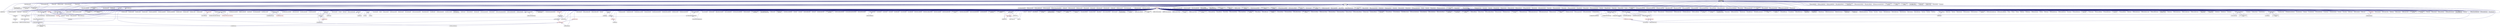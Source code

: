 digraph "async.hpp"
{
  edge [fontname="Helvetica",fontsize="10",labelfontname="Helvetica",labelfontsize="10"];
  node [fontname="Helvetica",fontsize="10",shape=record];
  Node381 [label="async.hpp",height=0.2,width=0.4,color="black", fillcolor="grey75", style="filled", fontcolor="black"];
  Node381 -> Node382 [dir="back",color="midnightblue",fontsize="10",style="solid",fontname="Helvetica"];
  Node382 [label="allgather.cpp",height=0.2,width=0.4,color="black", fillcolor="white", style="filled",URL="$d7/d06/allgather_8cpp.html"];
  Node381 -> Node383 [dir="back",color="midnightblue",fontsize="10",style="solid",fontname="Helvetica"];
  Node383 [label="allgather_and_gate.cpp",height=0.2,width=0.4,color="black", fillcolor="white", style="filled",URL="$d1/d56/allgather__and__gate_8cpp.html"];
  Node381 -> Node384 [dir="back",color="midnightblue",fontsize="10",style="solid",fontname="Helvetica"];
  Node384 [label="apex_fibonacci.cpp",height=0.2,width=0.4,color="black", fillcolor="white", style="filled",URL="$de/de1/apex__fibonacci_8cpp.html"];
  Node381 -> Node385 [dir="back",color="midnightblue",fontsize="10",style="solid",fontname="Helvetica"];
  Node385 [label="apex_policy_engine\l_active_thread_count.cpp",height=0.2,width=0.4,color="black", fillcolor="white", style="filled",URL="$d5/d01/apex__policy__engine__active__thread__count_8cpp.html"];
  Node381 -> Node386 [dir="back",color="midnightblue",fontsize="10",style="solid",fontname="Helvetica"];
  Node386 [label="apex_policy_engine\l_events.cpp",height=0.2,width=0.4,color="black", fillcolor="white", style="filled",URL="$df/d0f/apex__policy__engine__events_8cpp.html"];
  Node381 -> Node387 [dir="back",color="midnightblue",fontsize="10",style="solid",fontname="Helvetica"];
  Node387 [label="apex_policy_engine\l_periodic.cpp",height=0.2,width=0.4,color="black", fillcolor="white", style="filled",URL="$d5/d7b/apex__policy__engine__periodic_8cpp.html"];
  Node381 -> Node388 [dir="back",color="midnightblue",fontsize="10",style="solid",fontname="Helvetica"];
  Node388 [label="nqueen.hpp",height=0.2,width=0.4,color="black", fillcolor="white", style="filled",URL="$da/dfd/stubs_2nqueen_8hpp.html"];
  Node388 -> Node389 [dir="back",color="midnightblue",fontsize="10",style="solid",fontname="Helvetica"];
  Node389 [label="nqueen.hpp",height=0.2,width=0.4,color="black", fillcolor="white", style="filled",URL="$d0/d07/nqueen_8hpp.html"];
  Node389 -> Node390 [dir="back",color="midnightblue",fontsize="10",style="solid",fontname="Helvetica"];
  Node390 [label="nqueen_client.cpp",height=0.2,width=0.4,color="black", fillcolor="white", style="filled",URL="$d3/d5e/nqueen__client_8cpp.html"];
  Node381 -> Node391 [dir="back",color="midnightblue",fontsize="10",style="solid",fontname="Helvetica"];
  Node391 [label="1d_wave_equation.cpp",height=0.2,width=0.4,color="black", fillcolor="white", style="filled",URL="$da/dab/1d__wave__equation_8cpp.html"];
  Node381 -> Node392 [dir="back",color="midnightblue",fontsize="10",style="solid",fontname="Helvetica"];
  Node392 [label="factorial.cpp",height=0.2,width=0.4,color="black", fillcolor="white", style="filled",URL="$d9/d00/factorial_8cpp.html"];
  Node381 -> Node393 [dir="back",color="midnightblue",fontsize="10",style="solid",fontname="Helvetica"];
  Node393 [label="fibonacci.cpp",height=0.2,width=0.4,color="black", fillcolor="white", style="filled",URL="$d9/d89/fibonacci_8cpp.html"];
  Node381 -> Node394 [dir="back",color="midnightblue",fontsize="10",style="solid",fontname="Helvetica"];
  Node394 [label="fibonacci_one.cpp",height=0.2,width=0.4,color="black", fillcolor="white", style="filled",URL="$d8/d78/fibonacci__one_8cpp.html"];
  Node381 -> Node395 [dir="back",color="midnightblue",fontsize="10",style="solid",fontname="Helvetica"];
  Node395 [label="print_to_console.cpp",height=0.2,width=0.4,color="black", fillcolor="white", style="filled",URL="$d7/de6/print__to__console_8cpp.html"];
  Node381 -> Node396 [dir="back",color="midnightblue",fontsize="10",style="solid",fontname="Helvetica"];
  Node396 [label="quicksort.cpp",height=0.2,width=0.4,color="black", fillcolor="white", style="filled",URL="$d3/d1e/quicksort_8cpp.html"];
  Node381 -> Node397 [dir="back",color="midnightblue",fontsize="10",style="solid",fontname="Helvetica"];
  Node397 [label="sierpinski.cpp",height=0.2,width=0.4,color="black", fillcolor="white", style="filled",URL="$d3/d7e/sierpinski_8cpp.html"];
  Node381 -> Node398 [dir="back",color="midnightblue",fontsize="10",style="solid",fontname="Helvetica"];
  Node398 [label="random_mem_access.hpp",height=0.2,width=0.4,color="black", fillcolor="white", style="filled",URL="$d3/d32/stubs_2random__mem__access_8hpp.html"];
  Node398 -> Node399 [dir="back",color="midnightblue",fontsize="10",style="solid",fontname="Helvetica"];
  Node399 [label="random_mem_access.hpp",height=0.2,width=0.4,color="black", fillcolor="white", style="filled",URL="$db/de8/random__mem__access_8hpp.html"];
  Node399 -> Node400 [dir="back",color="midnightblue",fontsize="10",style="solid",fontname="Helvetica"];
  Node400 [label="random_mem_access_client.cpp",height=0.2,width=0.4,color="black", fillcolor="white", style="filled",URL="$df/d1b/random__mem__access__client_8cpp.html"];
  Node381 -> Node401 [dir="back",color="midnightblue",fontsize="10",style="solid",fontname="Helvetica"];
  Node401 [label="interpolator.cpp",height=0.2,width=0.4,color="black", fillcolor="white", style="filled",URL="$d5/d02/interpolator_8cpp.html"];
  Node381 -> Node402 [dir="back",color="midnightblue",fontsize="10",style="solid",fontname="Helvetica"];
  Node402 [label="simple_central_tuplespace.hpp",height=0.2,width=0.4,color="black", fillcolor="white", style="filled",URL="$d0/d4b/stubs_2simple__central__tuplespace_8hpp.html"];
  Node402 -> Node403 [dir="back",color="midnightblue",fontsize="10",style="solid",fontname="Helvetica"];
  Node403 [label="simple_central_tuplespace.hpp",height=0.2,width=0.4,color="black", fillcolor="white", style="filled",URL="$d5/ddd/simple__central__tuplespace_8hpp.html"];
  Node403 -> Node404 [dir="back",color="midnightblue",fontsize="10",style="solid",fontname="Helvetica"];
  Node404 [label="simple_central_tuplespace\l_client.cpp",height=0.2,width=0.4,color="black", fillcolor="white", style="filled",URL="$d1/d7b/simple__central__tuplespace__client_8cpp.html"];
  Node381 -> Node405 [dir="back",color="midnightblue",fontsize="10",style="solid",fontname="Helvetica"];
  Node405 [label="lcos.hpp",height=0.2,width=0.4,color="black", fillcolor="white", style="filled",URL="$d5/deb/lcos_8hpp.html"];
  Node405 -> Node383 [dir="back",color="midnightblue",fontsize="10",style="solid",fontname="Helvetica"];
  Node405 -> Node406 [dir="back",color="midnightblue",fontsize="10",style="solid",fontname="Helvetica"];
  Node406 [label="apex_balance.cpp",height=0.2,width=0.4,color="black", fillcolor="white", style="filled",URL="$d4/d8e/apex__balance_8cpp.html"];
  Node405 -> Node385 [dir="back",color="midnightblue",fontsize="10",style="solid",fontname="Helvetica"];
  Node405 -> Node386 [dir="back",color="midnightblue",fontsize="10",style="solid",fontname="Helvetica"];
  Node405 -> Node387 [dir="back",color="midnightblue",fontsize="10",style="solid",fontname="Helvetica"];
  Node405 -> Node407 [dir="back",color="midnightblue",fontsize="10",style="solid",fontname="Helvetica"];
  Node407 [label="heartbeat.cpp",height=0.2,width=0.4,color="black", fillcolor="white", style="filled",URL="$d8/d98/heartbeat_8cpp.html"];
  Node405 -> Node408 [dir="back",color="midnightblue",fontsize="10",style="solid",fontname="Helvetica"];
  Node408 [label="hello_world_component.hpp",height=0.2,width=0.4,color="black", fillcolor="white", style="filled",URL="$df/df0/hello__world__component_8hpp.html"];
  Node408 -> Node409 [dir="back",color="midnightblue",fontsize="10",style="solid",fontname="Helvetica"];
  Node409 [label="hello_world_client.cpp",height=0.2,width=0.4,color="black", fillcolor="white", style="filled",URL="$d5/da6/hello__world__client_8cpp.html"];
  Node408 -> Node410 [dir="back",color="midnightblue",fontsize="10",style="solid",fontname="Helvetica"];
  Node410 [label="hello_world_component.cpp",height=0.2,width=0.4,color="black", fillcolor="white", style="filled",URL="$d8/daa/hello__world__component_8cpp.html"];
  Node405 -> Node411 [dir="back",color="midnightblue",fontsize="10",style="solid",fontname="Helvetica"];
  Node411 [label="row.hpp",height=0.2,width=0.4,color="black", fillcolor="white", style="filled",URL="$dc/d69/row_8hpp.html"];
  Node411 -> Node412 [dir="back",color="midnightblue",fontsize="10",style="solid",fontname="Helvetica"];
  Node412 [label="grid.hpp",height=0.2,width=0.4,color="red", fillcolor="white", style="filled",URL="$dc/d8a/grid_8hpp.html"];
  Node412 -> Node413 [dir="back",color="midnightblue",fontsize="10",style="solid",fontname="Helvetica"];
  Node413 [label="jacobi.cpp",height=0.2,width=0.4,color="black", fillcolor="white", style="filled",URL="$d2/d27/jacobi_8cpp.html"];
  Node412 -> Node414 [dir="back",color="midnightblue",fontsize="10",style="solid",fontname="Helvetica"];
  Node414 [label="solver.hpp",height=0.2,width=0.4,color="red", fillcolor="white", style="filled",URL="$db/d9a/server_2solver_8hpp.html"];
  Node414 -> Node416 [dir="back",color="midnightblue",fontsize="10",style="solid",fontname="Helvetica"];
  Node416 [label="solver.cpp",height=0.2,width=0.4,color="black", fillcolor="white", style="filled",URL="$d6/d94/solver_8cpp.html"];
  Node412 -> Node417 [dir="back",color="midnightblue",fontsize="10",style="solid",fontname="Helvetica"];
  Node417 [label="grid.cpp",height=0.2,width=0.4,color="black", fillcolor="white", style="filled",URL="$d6/d1b/jacobi__component_2grid_8cpp.html"];
  Node411 -> Node418 [dir="back",color="midnightblue",fontsize="10",style="solid",fontname="Helvetica"];
  Node418 [label="stencil_iterator.hpp",height=0.2,width=0.4,color="black", fillcolor="white", style="filled",URL="$dc/d5c/server_2stencil__iterator_8hpp.html"];
  Node418 -> Node414 [dir="back",color="midnightblue",fontsize="10",style="solid",fontname="Helvetica"];
  Node418 -> Node419 [dir="back",color="midnightblue",fontsize="10",style="solid",fontname="Helvetica"];
  Node419 [label="stencil_iterator.cpp",height=0.2,width=0.4,color="black", fillcolor="white", style="filled",URL="$d6/de1/server_2stencil__iterator_8cpp.html"];
  Node418 -> Node420 [dir="back",color="midnightblue",fontsize="10",style="solid",fontname="Helvetica"];
  Node420 [label="stencil_iterator.cpp",height=0.2,width=0.4,color="black", fillcolor="white", style="filled",URL="$d7/d71/stencil__iterator_8cpp.html"];
  Node411 -> Node417 [dir="back",color="midnightblue",fontsize="10",style="solid",fontname="Helvetica"];
  Node405 -> Node421 [dir="back",color="midnightblue",fontsize="10",style="solid",fontname="Helvetica"];
  Node421 [label="stencil_iterator.hpp",height=0.2,width=0.4,color="black", fillcolor="white", style="filled",URL="$d4/dc8/stencil__iterator_8hpp.html"];
  Node421 -> Node414 [dir="back",color="midnightblue",fontsize="10",style="solid",fontname="Helvetica"];
  Node421 -> Node418 [dir="back",color="midnightblue",fontsize="10",style="solid",fontname="Helvetica"];
  Node421 -> Node420 [dir="back",color="midnightblue",fontsize="10",style="solid",fontname="Helvetica"];
  Node405 -> Node418 [dir="back",color="midnightblue",fontsize="10",style="solid",fontname="Helvetica"];
  Node405 -> Node422 [dir="back",color="midnightblue",fontsize="10",style="solid",fontname="Helvetica"];
  Node422 [label="jacobi_hpx.cpp",height=0.2,width=0.4,color="black", fillcolor="white", style="filled",URL="$d8/d72/jacobi__hpx_8cpp.html"];
  Node405 -> Node423 [dir="back",color="midnightblue",fontsize="10",style="solid",fontname="Helvetica"];
  Node423 [label="jacobi_nonuniform_hpx.cpp",height=0.2,width=0.4,color="black", fillcolor="white", style="filled",URL="$de/d56/jacobi__nonuniform__hpx_8cpp.html"];
  Node405 -> Node424 [dir="back",color="midnightblue",fontsize="10",style="solid",fontname="Helvetica"];
  Node424 [label="enumerate_threads.cpp",height=0.2,width=0.4,color="black", fillcolor="white", style="filled",URL="$d3/dd4/enumerate__threads_8cpp.html"];
  Node405 -> Node425 [dir="back",color="midnightblue",fontsize="10",style="solid",fontname="Helvetica"];
  Node425 [label="fibonacci_await.cpp",height=0.2,width=0.4,color="black", fillcolor="white", style="filled",URL="$dc/d1c/fibonacci__await_8cpp.html"];
  Node405 -> Node426 [dir="back",color="midnightblue",fontsize="10",style="solid",fontname="Helvetica"];
  Node426 [label="fibonacci_dataflow.cpp",height=0.2,width=0.4,color="black", fillcolor="white", style="filled",URL="$df/d3d/fibonacci__dataflow_8cpp.html"];
  Node405 -> Node427 [dir="back",color="midnightblue",fontsize="10",style="solid",fontname="Helvetica"];
  Node427 [label="fibonacci_futures.cpp",height=0.2,width=0.4,color="black", fillcolor="white", style="filled",URL="$d6/de3/fibonacci__futures_8cpp.html"];
  Node405 -> Node428 [dir="back",color="midnightblue",fontsize="10",style="solid",fontname="Helvetica"];
  Node428 [label="fibonacci_futures_distributed.cpp",height=0.2,width=0.4,color="black", fillcolor="white", style="filled",URL="$d1/dc9/fibonacci__futures__distributed_8cpp.html"];
  Node405 -> Node429 [dir="back",color="midnightblue",fontsize="10",style="solid",fontname="Helvetica"];
  Node429 [label="fractals.cpp",height=0.2,width=0.4,color="black", fillcolor="white", style="filled",URL="$d8/d58/fractals_8cpp.html"];
  Node405 -> Node430 [dir="back",color="midnightblue",fontsize="10",style="solid",fontname="Helvetica"];
  Node430 [label="fractals_executor.cpp",height=0.2,width=0.4,color="black", fillcolor="white", style="filled",URL="$d9/da9/fractals__executor_8cpp.html"];
  Node405 -> Node431 [dir="back",color="midnightblue",fontsize="10",style="solid",fontname="Helvetica"];
  Node431 [label="fractals_struct.cpp",height=0.2,width=0.4,color="black", fillcolor="white", style="filled",URL="$d8/d2f/fractals__struct_8cpp.html"];
  Node405 -> Node432 [dir="back",color="midnightblue",fontsize="10",style="solid",fontname="Helvetica"];
  Node432 [label="hello_world.cpp",height=0.2,width=0.4,color="black", fillcolor="white", style="filled",URL="$d0/d67/hello__world_8cpp.html"];
  Node405 -> Node433 [dir="back",color="midnightblue",fontsize="10",style="solid",fontname="Helvetica"];
  Node433 [label="latch_local.cpp",height=0.2,width=0.4,color="black", fillcolor="white", style="filled",URL="$dd/dd3/latch__local_8cpp.html"];
  Node405 -> Node434 [dir="back",color="midnightblue",fontsize="10",style="solid",fontname="Helvetica"];
  Node434 [label="latch_remote.cpp",height=0.2,width=0.4,color="black", fillcolor="white", style="filled",URL="$df/d59/latch__remote_8cpp.html"];
  Node405 -> Node435 [dir="back",color="midnightblue",fontsize="10",style="solid",fontname="Helvetica"];
  Node435 [label="local_channel.cpp",height=0.2,width=0.4,color="black", fillcolor="white", style="filled",URL="$d0/d3e/local__channel_8cpp.html"];
  Node405 -> Node436 [dir="back",color="midnightblue",fontsize="10",style="solid",fontname="Helvetica"];
  Node436 [label="pingpong.cpp",height=0.2,width=0.4,color="black", fillcolor="white", style="filled",URL="$dd/d4d/pingpong_8cpp.html"];
  Node405 -> Node437 [dir="back",color="midnightblue",fontsize="10",style="solid",fontname="Helvetica"];
  Node437 [label="shared_mutex.cpp",height=0.2,width=0.4,color="black", fillcolor="white", style="filled",URL="$da/d0b/shared__mutex_8cpp.html"];
  Node405 -> Node438 [dir="back",color="midnightblue",fontsize="10",style="solid",fontname="Helvetica"];
  Node438 [label="wait_composition.cpp",height=0.2,width=0.4,color="black", fillcolor="white", style="filled",URL="$d6/d13/wait__composition_8cpp.html"];
  Node405 -> Node439 [dir="back",color="midnightblue",fontsize="10",style="solid",fontname="Helvetica"];
  Node439 [label="sheneos_compare.cpp",height=0.2,width=0.4,color="black", fillcolor="white", style="filled",URL="$dc/d11/sheneos__compare_8cpp.html"];
  Node405 -> Node440 [dir="back",color="midnightblue",fontsize="10",style="solid",fontname="Helvetica"];
  Node440 [label="spell_check_file.cpp",height=0.2,width=0.4,color="black", fillcolor="white", style="filled",URL="$df/df7/spell__check__file_8cpp.html"];
  Node405 -> Node441 [dir="back",color="midnightblue",fontsize="10",style="solid",fontname="Helvetica"];
  Node441 [label="spell_check_simple.cpp",height=0.2,width=0.4,color="black", fillcolor="white", style="filled",URL="$dd/d54/spell__check__simple_8cpp.html"];
  Node405 -> Node404 [dir="back",color="midnightblue",fontsize="10",style="solid",fontname="Helvetica"];
  Node405 -> Node442 [dir="back",color="midnightblue",fontsize="10",style="solid",fontname="Helvetica"];
  Node442 [label="hpx.hpp",height=0.2,width=0.4,color="red", fillcolor="white", style="filled",URL="$d0/daa/hpx_8hpp.html"];
  Node442 -> Node443 [dir="back",color="midnightblue",fontsize="10",style="solid",fontname="Helvetica"];
  Node443 [label="1d_stencil_1.cpp",height=0.2,width=0.4,color="black", fillcolor="white", style="filled",URL="$d2/db1/1d__stencil__1_8cpp.html"];
  Node442 -> Node444 [dir="back",color="midnightblue",fontsize="10",style="solid",fontname="Helvetica"];
  Node444 [label="1d_stencil_2.cpp",height=0.2,width=0.4,color="black", fillcolor="white", style="filled",URL="$d3/dd1/1d__stencil__2_8cpp.html"];
  Node442 -> Node445 [dir="back",color="midnightblue",fontsize="10",style="solid",fontname="Helvetica"];
  Node445 [label="1d_stencil_3.cpp",height=0.2,width=0.4,color="black", fillcolor="white", style="filled",URL="$db/d19/1d__stencil__3_8cpp.html"];
  Node442 -> Node446 [dir="back",color="midnightblue",fontsize="10",style="solid",fontname="Helvetica"];
  Node446 [label="1d_stencil_4.cpp",height=0.2,width=0.4,color="black", fillcolor="white", style="filled",URL="$d1/d7d/1d__stencil__4_8cpp.html"];
  Node442 -> Node447 [dir="back",color="midnightblue",fontsize="10",style="solid",fontname="Helvetica"];
  Node447 [label="1d_stencil_4_parallel.cpp",height=0.2,width=0.4,color="black", fillcolor="white", style="filled",URL="$d6/d05/1d__stencil__4__parallel_8cpp.html"];
  Node442 -> Node448 [dir="back",color="midnightblue",fontsize="10",style="solid",fontname="Helvetica"];
  Node448 [label="1d_stencil_4_repart.cpp",height=0.2,width=0.4,color="black", fillcolor="white", style="filled",URL="$d0/d6b/1d__stencil__4__repart_8cpp.html"];
  Node442 -> Node449 [dir="back",color="midnightblue",fontsize="10",style="solid",fontname="Helvetica"];
  Node449 [label="1d_stencil_4_throttle.cpp",height=0.2,width=0.4,color="black", fillcolor="white", style="filled",URL="$d6/de5/1d__stencil__4__throttle_8cpp.html"];
  Node442 -> Node450 [dir="back",color="midnightblue",fontsize="10",style="solid",fontname="Helvetica"];
  Node450 [label="1d_stencil_5.cpp",height=0.2,width=0.4,color="black", fillcolor="white", style="filled",URL="$d7/d2a/1d__stencil__5_8cpp.html"];
  Node442 -> Node451 [dir="back",color="midnightblue",fontsize="10",style="solid",fontname="Helvetica"];
  Node451 [label="1d_stencil_6.cpp",height=0.2,width=0.4,color="black", fillcolor="white", style="filled",URL="$db/de7/1d__stencil__6_8cpp.html"];
  Node442 -> Node452 [dir="back",color="midnightblue",fontsize="10",style="solid",fontname="Helvetica"];
  Node452 [label="1d_stencil_7.cpp",height=0.2,width=0.4,color="black", fillcolor="white", style="filled",URL="$d4/d5a/1d__stencil__7_8cpp.html"];
  Node442 -> Node453 [dir="back",color="midnightblue",fontsize="10",style="solid",fontname="Helvetica"];
  Node453 [label="1d_stencil_8.cpp",height=0.2,width=0.4,color="black", fillcolor="white", style="filled",URL="$df/de0/1d__stencil__8_8cpp.html"];
  Node442 -> Node454 [dir="back",color="midnightblue",fontsize="10",style="solid",fontname="Helvetica"];
  Node454 [label="accumulator.cpp",height=0.2,width=0.4,color="black", fillcolor="white", style="filled",URL="$d1/d81/accumulator_8cpp.html"];
  Node442 -> Node455 [dir="back",color="midnightblue",fontsize="10",style="solid",fontname="Helvetica"];
  Node455 [label="accumulator.hpp",height=0.2,width=0.4,color="red", fillcolor="white", style="filled",URL="$d4/d9d/server_2accumulator_8hpp.html"];
  Node455 -> Node454 [dir="back",color="midnightblue",fontsize="10",style="solid",fontname="Helvetica"];
  Node442 -> Node458 [dir="back",color="midnightblue",fontsize="10",style="solid",fontname="Helvetica"];
  Node458 [label="template_function_accumulator.hpp",height=0.2,width=0.4,color="black", fillcolor="white", style="filled",URL="$d7/da6/server_2template__function__accumulator_8hpp.html"];
  Node458 -> Node459 [dir="back",color="midnightblue",fontsize="10",style="solid",fontname="Helvetica"];
  Node459 [label="template_function_accumulator.cpp",height=0.2,width=0.4,color="black", fillcolor="white", style="filled",URL="$d5/d02/template__function__accumulator_8cpp.html"];
  Node458 -> Node460 [dir="back",color="midnightblue",fontsize="10",style="solid",fontname="Helvetica"];
  Node460 [label="template_function_accumulator.hpp",height=0.2,width=0.4,color="red", fillcolor="white", style="filled",URL="$d3/de9/template__function__accumulator_8hpp.html"];
  Node442 -> Node462 [dir="back",color="midnightblue",fontsize="10",style="solid",fontname="Helvetica"];
  Node462 [label="template_accumulator.cpp",height=0.2,width=0.4,color="black", fillcolor="white", style="filled",URL="$d0/d4a/template__accumulator_8cpp.html"];
  Node442 -> Node459 [dir="back",color="midnightblue",fontsize="10",style="solid",fontname="Helvetica"];
  Node442 -> Node460 [dir="back",color="midnightblue",fontsize="10",style="solid",fontname="Helvetica"];
  Node442 -> Node463 [dir="back",color="midnightblue",fontsize="10",style="solid",fontname="Helvetica"];
  Node463 [label="allgather_module.cpp",height=0.2,width=0.4,color="black", fillcolor="white", style="filled",URL="$df/de4/allgather__module_8cpp.html"];
  Node442 -> Node382 [dir="back",color="midnightblue",fontsize="10",style="solid",fontname="Helvetica"];
  Node442 -> Node383 [dir="back",color="midnightblue",fontsize="10",style="solid",fontname="Helvetica"];
  Node442 -> Node464 [dir="back",color="midnightblue",fontsize="10",style="solid",fontname="Helvetica"];
  Node464 [label="ag_client.cpp",height=0.2,width=0.4,color="black", fillcolor="white", style="filled",URL="$d4/d5d/ag__client_8cpp.html"];
  Node442 -> Node465 [dir="back",color="midnightblue",fontsize="10",style="solid",fontname="Helvetica"];
  Node465 [label="hpx_thread_phase.cpp",height=0.2,width=0.4,color="black", fillcolor="white", style="filled",URL="$d5/dca/hpx__thread__phase_8cpp.html"];
  Node442 -> Node466 [dir="back",color="midnightblue",fontsize="10",style="solid",fontname="Helvetica"];
  Node466 [label="os_thread_num.cpp",height=0.2,width=0.4,color="black", fillcolor="white", style="filled",URL="$d2/dfb/os__thread__num_8cpp.html"];
  Node442 -> Node467 [dir="back",color="midnightblue",fontsize="10",style="solid",fontname="Helvetica"];
  Node467 [label="cancelable_action.cpp",height=0.2,width=0.4,color="black", fillcolor="white", style="filled",URL="$d5/d0c/cancelable__action_8cpp.html"];
  Node442 -> Node468 [dir="back",color="midnightblue",fontsize="10",style="solid",fontname="Helvetica"];
  Node468 [label="cancelable_action.hpp",height=0.2,width=0.4,color="black", fillcolor="white", style="filled",URL="$d5/d4d/server_2cancelable__action_8hpp.html"];
  Node468 -> Node467 [dir="back",color="midnightblue",fontsize="10",style="solid",fontname="Helvetica"];
  Node468 -> Node469 [dir="back",color="midnightblue",fontsize="10",style="solid",fontname="Helvetica"];
  Node469 [label="cancelable_action.hpp",height=0.2,width=0.4,color="red", fillcolor="white", style="filled",URL="$d0/da3/stubs_2cancelable__action_8hpp.html"];
  Node442 -> Node469 [dir="back",color="midnightblue",fontsize="10",style="solid",fontname="Helvetica"];
  Node442 -> Node471 [dir="back",color="midnightblue",fontsize="10",style="solid",fontname="Helvetica"];
  Node471 [label="cancelable_action_client.cpp",height=0.2,width=0.4,color="black", fillcolor="white", style="filled",URL="$d1/db8/cancelable__action__client_8cpp.html"];
  Node442 -> Node472 [dir="back",color="midnightblue",fontsize="10",style="solid",fontname="Helvetica"];
  Node472 [label="cublas_matmul.cpp",height=0.2,width=0.4,color="black", fillcolor="white", style="filled",URL="$dd/d84/cublas__matmul_8cpp.html"];
  Node442 -> Node473 [dir="back",color="midnightblue",fontsize="10",style="solid",fontname="Helvetica"];
  Node473 [label="win_perf_counters.cpp",height=0.2,width=0.4,color="black", fillcolor="white", style="filled",URL="$d8/d11/win__perf__counters_8cpp.html"];
  Node442 -> Node474 [dir="back",color="midnightblue",fontsize="10",style="solid",fontname="Helvetica"];
  Node474 [label="win_perf_counters.hpp",height=0.2,width=0.4,color="black", fillcolor="white", style="filled",URL="$d5/da7/win__perf__counters_8hpp.html"];
  Node442 -> Node408 [dir="back",color="midnightblue",fontsize="10",style="solid",fontname="Helvetica"];
  Node442 -> Node475 [dir="back",color="midnightblue",fontsize="10",style="solid",fontname="Helvetica"];
  Node475 [label="interpolate1d.cpp",height=0.2,width=0.4,color="black", fillcolor="white", style="filled",URL="$d0/d05/interpolate1d_8cpp.html"];
  Node442 -> Node476 [dir="back",color="midnightblue",fontsize="10",style="solid",fontname="Helvetica"];
  Node476 [label="partition.hpp",height=0.2,width=0.4,color="black", fillcolor="white", style="filled",URL="$d0/d7a/examples_2interpolate1d_2interpolate1d_2partition_8hpp.html"];
  Node476 -> Node475 [dir="back",color="midnightblue",fontsize="10",style="solid",fontname="Helvetica"];
  Node476 -> Node477 [dir="back",color="midnightblue",fontsize="10",style="solid",fontname="Helvetica"];
  Node477 [label="interpolate1d.hpp",height=0.2,width=0.4,color="red", fillcolor="white", style="filled",URL="$d4/dc7/interpolate1d_8hpp.html"];
  Node477 -> Node475 [dir="back",color="midnightblue",fontsize="10",style="solid",fontname="Helvetica"];
  Node442 -> Node479 [dir="back",color="midnightblue",fontsize="10",style="solid",fontname="Helvetica"];
  Node479 [label="partition.hpp",height=0.2,width=0.4,color="black", fillcolor="white", style="filled",URL="$d0/dff/examples_2interpolate1d_2interpolate1d_2server_2partition_8hpp.html"];
  Node479 -> Node476 [dir="back",color="midnightblue",fontsize="10",style="solid",fontname="Helvetica"];
  Node479 -> Node480 [dir="back",color="midnightblue",fontsize="10",style="solid",fontname="Helvetica"];
  Node480 [label="partition.cpp",height=0.2,width=0.4,color="black", fillcolor="white", style="filled",URL="$d0/d4f/examples_2interpolate1d_2interpolate1d_2server_2partition_8cpp.html"];
  Node442 -> Node477 [dir="back",color="midnightblue",fontsize="10",style="solid",fontname="Helvetica"];
  Node442 -> Node481 [dir="back",color="midnightblue",fontsize="10",style="solid",fontname="Helvetica"];
  Node481 [label="read_values.cpp",height=0.2,width=0.4,color="black", fillcolor="white", style="filled",URL="$d0/d8c/interpolate1d_2interpolate1d_2read__values_8cpp.html"];
  Node442 -> Node480 [dir="back",color="midnightblue",fontsize="10",style="solid",fontname="Helvetica"];
  Node442 -> Node413 [dir="back",color="midnightblue",fontsize="10",style="solid",fontname="Helvetica"];
  Node442 -> Node417 [dir="back",color="midnightblue",fontsize="10",style="solid",fontname="Helvetica"];
  Node442 -> Node482 [dir="back",color="midnightblue",fontsize="10",style="solid",fontname="Helvetica"];
  Node482 [label="row.cpp",height=0.2,width=0.4,color="black", fillcolor="white", style="filled",URL="$d3/d86/server_2row_8cpp.html"];
  Node442 -> Node416 [dir="back",color="midnightblue",fontsize="10",style="solid",fontname="Helvetica"];
  Node442 -> Node419 [dir="back",color="midnightblue",fontsize="10",style="solid",fontname="Helvetica"];
  Node442 -> Node420 [dir="back",color="midnightblue",fontsize="10",style="solid",fontname="Helvetica"];
  Node442 -> Node483 [dir="back",color="midnightblue",fontsize="10",style="solid",fontname="Helvetica"];
  Node483 [label="jacobi.cpp",height=0.2,width=0.4,color="black", fillcolor="white", style="filled",URL="$d3/d44/smp_2jacobi_8cpp.html"];
  Node442 -> Node422 [dir="back",color="midnightblue",fontsize="10",style="solid",fontname="Helvetica"];
  Node442 -> Node484 [dir="back",color="midnightblue",fontsize="10",style="solid",fontname="Helvetica"];
  Node484 [label="jacobi_nonuniform.cpp",height=0.2,width=0.4,color="black", fillcolor="white", style="filled",URL="$dd/ddc/jacobi__nonuniform_8cpp.html"];
  Node442 -> Node423 [dir="back",color="midnightblue",fontsize="10",style="solid",fontname="Helvetica"];
  Node442 -> Node485 [dir="back",color="midnightblue",fontsize="10",style="solid",fontname="Helvetica"];
  Node485 [label="nqueen.cpp",height=0.2,width=0.4,color="black", fillcolor="white", style="filled",URL="$db/dca/nqueen_8cpp.html"];
  Node442 -> Node486 [dir="back",color="midnightblue",fontsize="10",style="solid",fontname="Helvetica"];
  Node486 [label="nqueen.hpp",height=0.2,width=0.4,color="black", fillcolor="white", style="filled",URL="$de/d58/server_2nqueen_8hpp.html"];
  Node486 -> Node485 [dir="back",color="midnightblue",fontsize="10",style="solid",fontname="Helvetica"];
  Node486 -> Node388 [dir="back",color="midnightblue",fontsize="10",style="solid",fontname="Helvetica"];
  Node442 -> Node390 [dir="back",color="midnightblue",fontsize="10",style="solid",fontname="Helvetica"];
  Node442 -> Node487 [dir="back",color="midnightblue",fontsize="10",style="solid",fontname="Helvetica"];
  Node487 [label="sine.cpp",height=0.2,width=0.4,color="black", fillcolor="white", style="filled",URL="$d3/d0d/server_2sine_8cpp.html"];
  Node442 -> Node488 [dir="back",color="midnightblue",fontsize="10",style="solid",fontname="Helvetica"];
  Node488 [label="sine.hpp",height=0.2,width=0.4,color="black", fillcolor="white", style="filled",URL="$d8/dac/sine_8hpp.html"];
  Node488 -> Node487 [dir="back",color="midnightblue",fontsize="10",style="solid",fontname="Helvetica"];
  Node488 -> Node489 [dir="back",color="midnightblue",fontsize="10",style="solid",fontname="Helvetica"];
  Node489 [label="sine.cpp",height=0.2,width=0.4,color="black", fillcolor="white", style="filled",URL="$d5/dd8/sine_8cpp.html"];
  Node442 -> Node489 [dir="back",color="midnightblue",fontsize="10",style="solid",fontname="Helvetica"];
  Node442 -> Node490 [dir="back",color="midnightblue",fontsize="10",style="solid",fontname="Helvetica"];
  Node490 [label="sine_client.cpp",height=0.2,width=0.4,color="black", fillcolor="white", style="filled",URL="$db/d62/sine__client_8cpp.html"];
  Node442 -> Node491 [dir="back",color="midnightblue",fontsize="10",style="solid",fontname="Helvetica"];
  Node491 [label="qt.cpp",height=0.2,width=0.4,color="black", fillcolor="white", style="filled",URL="$df/d90/qt_8cpp.html"];
  Node442 -> Node492 [dir="back",color="midnightblue",fontsize="10",style="solid",fontname="Helvetica"];
  Node492 [label="queue_client.cpp",height=0.2,width=0.4,color="black", fillcolor="white", style="filled",URL="$d7/d96/queue__client_8cpp.html"];
  Node442 -> Node493 [dir="back",color="midnightblue",fontsize="10",style="solid",fontname="Helvetica"];
  Node493 [label="customize_async.cpp",height=0.2,width=0.4,color="black", fillcolor="white", style="filled",URL="$d0/d82/customize__async_8cpp.html"];
  Node442 -> Node494 [dir="back",color="midnightblue",fontsize="10",style="solid",fontname="Helvetica"];
  Node494 [label="data_actions.cpp",height=0.2,width=0.4,color="black", fillcolor="white", style="filled",URL="$dc/d68/data__actions_8cpp.html"];
  Node442 -> Node495 [dir="back",color="midnightblue",fontsize="10",style="solid",fontname="Helvetica"];
  Node495 [label="error_handling.cpp",height=0.2,width=0.4,color="black", fillcolor="white", style="filled",URL="$d9/d96/error__handling_8cpp.html"];
  Node442 -> Node496 [dir="back",color="midnightblue",fontsize="10",style="solid",fontname="Helvetica"];
  Node496 [label="event_synchronization.cpp",height=0.2,width=0.4,color="black", fillcolor="white", style="filled",URL="$d0/d35/event__synchronization_8cpp.html"];
  Node442 -> Node392 [dir="back",color="midnightblue",fontsize="10",style="solid",fontname="Helvetica"];
  Node442 -> Node497 [dir="back",color="midnightblue",fontsize="10",style="solid",fontname="Helvetica"];
  Node497 [label="file_serialization.cpp",height=0.2,width=0.4,color="black", fillcolor="white", style="filled",URL="$de/d58/file__serialization_8cpp.html"];
  Node442 -> Node498 [dir="back",color="midnightblue",fontsize="10",style="solid",fontname="Helvetica"];
  Node498 [label="init_globally.cpp",height=0.2,width=0.4,color="black", fillcolor="white", style="filled",URL="$d6/dad/init__globally_8cpp.html"];
  Node442 -> Node499 [dir="back",color="midnightblue",fontsize="10",style="solid",fontname="Helvetica"];
  Node499 [label="interest_calculator.cpp",height=0.2,width=0.4,color="black", fillcolor="white", style="filled",URL="$d2/d86/interest__calculator_8cpp.html"];
  Node442 -> Node500 [dir="back",color="midnightblue",fontsize="10",style="solid",fontname="Helvetica"];
  Node500 [label="non_atomic_rma.cpp",height=0.2,width=0.4,color="black", fillcolor="white", style="filled",URL="$d7/d8b/non__atomic__rma_8cpp.html"];
  Node442 -> Node501 [dir="back",color="midnightblue",fontsize="10",style="solid",fontname="Helvetica"];
  Node501 [label="partitioned_vector\l_spmd_foreach.cpp",height=0.2,width=0.4,color="black", fillcolor="white", style="filled",URL="$db/d7c/partitioned__vector__spmd__foreach_8cpp.html"];
  Node442 -> Node502 [dir="back",color="midnightblue",fontsize="10",style="solid",fontname="Helvetica"];
  Node502 [label="pipeline1.cpp",height=0.2,width=0.4,color="black", fillcolor="white", style="filled",URL="$d5/d77/pipeline1_8cpp.html"];
  Node442 -> Node396 [dir="back",color="midnightblue",fontsize="10",style="solid",fontname="Helvetica"];
  Node442 -> Node503 [dir="back",color="midnightblue",fontsize="10",style="solid",fontname="Helvetica"];
  Node503 [label="receive_buffer.cpp",height=0.2,width=0.4,color="black", fillcolor="white", style="filled",URL="$d7/d10/receive__buffer_8cpp.html"];
  Node442 -> Node504 [dir="back",color="midnightblue",fontsize="10",style="solid",fontname="Helvetica"];
  Node504 [label="safe_object.cpp",height=0.2,width=0.4,color="black", fillcolor="white", style="filled",URL="$dd/d52/safe__object_8cpp.html"];
  Node442 -> Node505 [dir="back",color="midnightblue",fontsize="10",style="solid",fontname="Helvetica"];
  Node505 [label="sort_by_key_demo.cpp",height=0.2,width=0.4,color="black", fillcolor="white", style="filled",URL="$da/d20/sort__by__key__demo_8cpp.html"];
  Node442 -> Node506 [dir="back",color="midnightblue",fontsize="10",style="solid",fontname="Helvetica"];
  Node506 [label="timed_wake.cpp",height=0.2,width=0.4,color="black", fillcolor="white", style="filled",URL="$d8/df9/timed__wake_8cpp.html"];
  Node442 -> Node507 [dir="back",color="midnightblue",fontsize="10",style="solid",fontname="Helvetica"];
  Node507 [label="vector_counting_dotproduct.cpp",height=0.2,width=0.4,color="black", fillcolor="white", style="filled",URL="$df/de9/vector__counting__dotproduct_8cpp.html"];
  Node442 -> Node508 [dir="back",color="midnightblue",fontsize="10",style="solid",fontname="Helvetica"];
  Node508 [label="vector_zip_dotproduct.cpp",height=0.2,width=0.4,color="black", fillcolor="white", style="filled",URL="$dc/d18/vector__zip__dotproduct_8cpp.html"];
  Node442 -> Node509 [dir="back",color="midnightblue",fontsize="10",style="solid",fontname="Helvetica"];
  Node509 [label="zerocopy_rdma.cpp",height=0.2,width=0.4,color="black", fillcolor="white", style="filled",URL="$d1/dad/zerocopy__rdma_8cpp.html"];
  Node442 -> Node510 [dir="back",color="midnightblue",fontsize="10",style="solid",fontname="Helvetica"];
  Node510 [label="random_mem_access.cpp",height=0.2,width=0.4,color="black", fillcolor="white", style="filled",URL="$d1/d51/random__mem__access_8cpp.html"];
  Node442 -> Node511 [dir="back",color="midnightblue",fontsize="10",style="solid",fontname="Helvetica"];
  Node511 [label="random_mem_access.hpp",height=0.2,width=0.4,color="black", fillcolor="white", style="filled",URL="$d0/d19/server_2random__mem__access_8hpp.html"];
  Node511 -> Node510 [dir="back",color="midnightblue",fontsize="10",style="solid",fontname="Helvetica"];
  Node511 -> Node398 [dir="back",color="midnightblue",fontsize="10",style="solid",fontname="Helvetica"];
  Node442 -> Node400 [dir="back",color="midnightblue",fontsize="10",style="solid",fontname="Helvetica"];
  Node442 -> Node512 [dir="back",color="midnightblue",fontsize="10",style="solid",fontname="Helvetica"];
  Node512 [label="oversubscribing_resource\l_partitioner.cpp",height=0.2,width=0.4,color="black", fillcolor="white", style="filled",URL="$dd/dee/oversubscribing__resource__partitioner_8cpp.html"];
  Node442 -> Node513 [dir="back",color="midnightblue",fontsize="10",style="solid",fontname="Helvetica"];
  Node513 [label="simple_resource_partitioner.cpp",height=0.2,width=0.4,color="black", fillcolor="white", style="filled",URL="$d5/df9/simple__resource__partitioner_8cpp.html"];
  Node442 -> Node514 [dir="back",color="midnightblue",fontsize="10",style="solid",fontname="Helvetica"];
  Node514 [label="dimension.hpp",height=0.2,width=0.4,color="red", fillcolor="white", style="filled",URL="$d6/d39/sheneos_2sheneos_2dimension_8hpp.html"];
  Node514 -> Node519 [dir="back",color="midnightblue",fontsize="10",style="solid",fontname="Helvetica"];
  Node519 [label="partition3d.hpp",height=0.2,width=0.4,color="black", fillcolor="white", style="filled",URL="$dd/dbf/server_2partition3d_8hpp.html"];
  Node519 -> Node520 [dir="back",color="midnightblue",fontsize="10",style="solid",fontname="Helvetica"];
  Node520 [label="partition3d.hpp",height=0.2,width=0.4,color="black", fillcolor="white", style="filled",URL="$d1/d50/partition3d_8hpp.html"];
  Node520 -> Node401 [dir="back",color="midnightblue",fontsize="10",style="solid",fontname="Helvetica"];
  Node520 -> Node521 [dir="back",color="midnightblue",fontsize="10",style="solid",fontname="Helvetica"];
  Node521 [label="interpolator.hpp",height=0.2,width=0.4,color="red", fillcolor="white", style="filled",URL="$dc/d3b/interpolator_8hpp.html"];
  Node521 -> Node401 [dir="back",color="midnightblue",fontsize="10",style="solid",fontname="Helvetica"];
  Node521 -> Node439 [dir="back",color="midnightblue",fontsize="10",style="solid",fontname="Helvetica"];
  Node521 -> Node523 [dir="back",color="midnightblue",fontsize="10",style="solid",fontname="Helvetica"];
  Node523 [label="sheneos_test.cpp",height=0.2,width=0.4,color="black", fillcolor="white", style="filled",URL="$d4/d6e/sheneos__test_8cpp.html"];
  Node519 -> Node518 [dir="back",color="midnightblue",fontsize="10",style="solid",fontname="Helvetica"];
  Node518 [label="partition3d.cpp",height=0.2,width=0.4,color="black", fillcolor="white", style="filled",URL="$de/d70/partition3d_8cpp.html"];
  Node442 -> Node401 [dir="back",color="midnightblue",fontsize="10",style="solid",fontname="Helvetica"];
  Node442 -> Node520 [dir="back",color="midnightblue",fontsize="10",style="solid",fontname="Helvetica"];
  Node442 -> Node519 [dir="back",color="midnightblue",fontsize="10",style="solid",fontname="Helvetica"];
  Node442 -> Node521 [dir="back",color="midnightblue",fontsize="10",style="solid",fontname="Helvetica"];
  Node442 -> Node524 [dir="back",color="midnightblue",fontsize="10",style="solid",fontname="Helvetica"];
  Node524 [label="configuration.hpp",height=0.2,width=0.4,color="red", fillcolor="white", style="filled",URL="$dc/d0a/configuration_8hpp.html"];
  Node524 -> Node521 [dir="back",color="midnightblue",fontsize="10",style="solid",fontname="Helvetica"];
  Node442 -> Node517 [dir="back",color="midnightblue",fontsize="10",style="solid",fontname="Helvetica"];
  Node517 [label="read_values.cpp",height=0.2,width=0.4,color="black", fillcolor="white", style="filled",URL="$d7/da4/sheneos_2sheneos_2read__values_8cpp.html"];
  Node442 -> Node518 [dir="back",color="midnightblue",fontsize="10",style="solid",fontname="Helvetica"];
  Node442 -> Node523 [dir="back",color="midnightblue",fontsize="10",style="solid",fontname="Helvetica"];
  Node442 -> Node526 [dir="back",color="midnightblue",fontsize="10",style="solid",fontname="Helvetica"];
  Node526 [label="startup_shutdown.cpp",height=0.2,width=0.4,color="black", fillcolor="white", style="filled",URL="$d3/dfc/server_2startup__shutdown_8cpp.html"];
  Node442 -> Node527 [dir="back",color="midnightblue",fontsize="10",style="solid",fontname="Helvetica"];
  Node527 [label="startup_shutdown.cpp",height=0.2,width=0.4,color="black", fillcolor="white", style="filled",URL="$d0/ddb/startup__shutdown_8cpp.html"];
  Node442 -> Node528 [dir="back",color="midnightblue",fontsize="10",style="solid",fontname="Helvetica"];
  Node528 [label="spin.cpp",height=0.2,width=0.4,color="black", fillcolor="white", style="filled",URL="$d7/df2/spin_8cpp.html"];
  Node442 -> Node529 [dir="back",color="midnightblue",fontsize="10",style="solid",fontname="Helvetica"];
  Node529 [label="throttle.cpp",height=0.2,width=0.4,color="black", fillcolor="white", style="filled",URL="$de/d56/server_2throttle_8cpp.html"];
  Node442 -> Node530 [dir="back",color="midnightblue",fontsize="10",style="solid",fontname="Helvetica"];
  Node530 [label="throttle.hpp",height=0.2,width=0.4,color="black", fillcolor="white", style="filled",URL="$db/dc9/server_2throttle_8hpp.html"];
  Node530 -> Node529 [dir="back",color="midnightblue",fontsize="10",style="solid",fontname="Helvetica"];
  Node530 -> Node531 [dir="back",color="midnightblue",fontsize="10",style="solid",fontname="Helvetica"];
  Node531 [label="throttle.hpp",height=0.2,width=0.4,color="black", fillcolor="white", style="filled",URL="$d5/dec/stubs_2throttle_8hpp.html"];
  Node531 -> Node532 [dir="back",color="midnightblue",fontsize="10",style="solid",fontname="Helvetica"];
  Node532 [label="throttle.hpp",height=0.2,width=0.4,color="red", fillcolor="white", style="filled",URL="$d2/d2e/throttle_8hpp.html"];
  Node532 -> Node533 [dir="back",color="midnightblue",fontsize="10",style="solid",fontname="Helvetica"];
  Node533 [label="throttle.cpp",height=0.2,width=0.4,color="black", fillcolor="white", style="filled",URL="$db/d02/throttle_8cpp.html"];
  Node442 -> Node531 [dir="back",color="midnightblue",fontsize="10",style="solid",fontname="Helvetica"];
  Node442 -> Node533 [dir="back",color="midnightblue",fontsize="10",style="solid",fontname="Helvetica"];
  Node442 -> Node532 [dir="back",color="midnightblue",fontsize="10",style="solid",fontname="Helvetica"];
  Node442 -> Node535 [dir="back",color="midnightblue",fontsize="10",style="solid",fontname="Helvetica"];
  Node535 [label="transpose_await.cpp",height=0.2,width=0.4,color="black", fillcolor="white", style="filled",URL="$de/d68/transpose__await_8cpp.html"];
  Node442 -> Node536 [dir="back",color="midnightblue",fontsize="10",style="solid",fontname="Helvetica"];
  Node536 [label="transpose_block.cpp",height=0.2,width=0.4,color="black", fillcolor="white", style="filled",URL="$d0/de1/transpose__block_8cpp.html"];
  Node442 -> Node537 [dir="back",color="midnightblue",fontsize="10",style="solid",fontname="Helvetica"];
  Node537 [label="transpose_block_numa.cpp",height=0.2,width=0.4,color="black", fillcolor="white", style="filled",URL="$dd/d3b/transpose__block__numa_8cpp.html"];
  Node442 -> Node538 [dir="back",color="midnightblue",fontsize="10",style="solid",fontname="Helvetica"];
  Node538 [label="transpose_serial.cpp",height=0.2,width=0.4,color="black", fillcolor="white", style="filled",URL="$db/d74/transpose__serial_8cpp.html"];
  Node442 -> Node539 [dir="back",color="midnightblue",fontsize="10",style="solid",fontname="Helvetica"];
  Node539 [label="transpose_serial_block.cpp",height=0.2,width=0.4,color="black", fillcolor="white", style="filled",URL="$d8/daa/transpose__serial__block_8cpp.html"];
  Node442 -> Node540 [dir="back",color="midnightblue",fontsize="10",style="solid",fontname="Helvetica"];
  Node540 [label="transpose_serial_vector.cpp",height=0.2,width=0.4,color="black", fillcolor="white", style="filled",URL="$d4/d04/transpose__serial__vector_8cpp.html"];
  Node442 -> Node541 [dir="back",color="midnightblue",fontsize="10",style="solid",fontname="Helvetica"];
  Node541 [label="transpose_smp.cpp",height=0.2,width=0.4,color="black", fillcolor="white", style="filled",URL="$d2/d99/transpose__smp_8cpp.html"];
  Node442 -> Node542 [dir="back",color="midnightblue",fontsize="10",style="solid",fontname="Helvetica"];
  Node542 [label="transpose_smp_block.cpp",height=0.2,width=0.4,color="black", fillcolor="white", style="filled",URL="$da/d4d/transpose__smp__block_8cpp.html"];
  Node442 -> Node543 [dir="back",color="midnightblue",fontsize="10",style="solid",fontname="Helvetica"];
  Node543 [label="simple_central_tuplespace.hpp",height=0.2,width=0.4,color="black", fillcolor="white", style="filled",URL="$db/d69/server_2simple__central__tuplespace_8hpp.html"];
  Node543 -> Node544 [dir="back",color="midnightblue",fontsize="10",style="solid",fontname="Helvetica"];
  Node544 [label="simple_central_tuplespace.cpp",height=0.2,width=0.4,color="black", fillcolor="white", style="filled",URL="$d3/dec/simple__central__tuplespace_8cpp.html"];
  Node543 -> Node402 [dir="back",color="midnightblue",fontsize="10",style="solid",fontname="Helvetica"];
  Node442 -> Node545 [dir="back",color="midnightblue",fontsize="10",style="solid",fontname="Helvetica"];
  Node545 [label="tuples_warehouse.hpp",height=0.2,width=0.4,color="black", fillcolor="white", style="filled",URL="$da/de6/tuples__warehouse_8hpp.html"];
  Node545 -> Node543 [dir="back",color="midnightblue",fontsize="10",style="solid",fontname="Helvetica"];
  Node442 -> Node544 [dir="back",color="midnightblue",fontsize="10",style="solid",fontname="Helvetica"];
  Node442 -> Node546 [dir="back",color="midnightblue",fontsize="10",style="solid",fontname="Helvetica"];
  Node546 [label="hpx_runtime.cpp",height=0.2,width=0.4,color="black", fillcolor="white", style="filled",URL="$d7/d1e/hpx__runtime_8cpp.html"];
  Node442 -> Node547 [dir="back",color="midnightblue",fontsize="10",style="solid",fontname="Helvetica"];
  Node547 [label="synchronize.cpp",height=0.2,width=0.4,color="black", fillcolor="white", style="filled",URL="$da/da2/synchronize_8cpp.html"];
  Node442 -> Node548 [dir="back",color="midnightblue",fontsize="10",style="solid",fontname="Helvetica"];
  Node548 [label="agas_cache_timings.cpp",height=0.2,width=0.4,color="black", fillcolor="white", style="filled",URL="$dd/d37/agas__cache__timings_8cpp.html"];
  Node442 -> Node549 [dir="back",color="midnightblue",fontsize="10",style="solid",fontname="Helvetica"];
  Node549 [label="async_overheads.cpp",height=0.2,width=0.4,color="black", fillcolor="white", style="filled",URL="$de/da6/async__overheads_8cpp.html"];
  Node442 -> Node550 [dir="back",color="midnightblue",fontsize="10",style="solid",fontname="Helvetica"];
  Node550 [label="coroutines_call_overhead.cpp",height=0.2,width=0.4,color="black", fillcolor="white", style="filled",URL="$da/d1e/coroutines__call__overhead_8cpp.html"];
  Node442 -> Node551 [dir="back",color="midnightblue",fontsize="10",style="solid",fontname="Helvetica"];
  Node551 [label="foreach_scaling.cpp",height=0.2,width=0.4,color="black", fillcolor="white", style="filled",URL="$d4/d94/foreach__scaling_8cpp.html"];
  Node442 -> Node552 [dir="back",color="midnightblue",fontsize="10",style="solid",fontname="Helvetica"];
  Node552 [label="function_object_wrapper\l_overhead.cpp",height=0.2,width=0.4,color="black", fillcolor="white", style="filled",URL="$d5/d6f/function__object__wrapper__overhead_8cpp.html"];
  Node442 -> Node553 [dir="back",color="midnightblue",fontsize="10",style="solid",fontname="Helvetica"];
  Node553 [label="hpx_homogeneous_timed\l_task_spawn_executors.cpp",height=0.2,width=0.4,color="black", fillcolor="white", style="filled",URL="$d1/d3b/hpx__homogeneous__timed__task__spawn__executors_8cpp.html"];
  Node442 -> Node554 [dir="back",color="midnightblue",fontsize="10",style="solid",fontname="Helvetica"];
  Node554 [label="htts2_hpx.cpp",height=0.2,width=0.4,color="black", fillcolor="white", style="filled",URL="$d2/daf/htts2__hpx_8cpp.html"];
  Node442 -> Node555 [dir="back",color="midnightblue",fontsize="10",style="solid",fontname="Helvetica"];
  Node555 [label="partitioned_vector\l_foreach.cpp",height=0.2,width=0.4,color="black", fillcolor="white", style="filled",URL="$df/d5f/partitioned__vector__foreach_8cpp.html"];
  Node442 -> Node556 [dir="back",color="midnightblue",fontsize="10",style="solid",fontname="Helvetica"];
  Node556 [label="serialization_overhead.cpp",height=0.2,width=0.4,color="black", fillcolor="white", style="filled",URL="$d3/df8/serialization__overhead_8cpp.html"];
  Node442 -> Node557 [dir="back",color="midnightblue",fontsize="10",style="solid",fontname="Helvetica"];
  Node557 [label="sizeof.cpp",height=0.2,width=0.4,color="black", fillcolor="white", style="filled",URL="$d3/d0f/sizeof_8cpp.html"];
  Node442 -> Node558 [dir="back",color="midnightblue",fontsize="10",style="solid",fontname="Helvetica"];
  Node558 [label="skynet.cpp",height=0.2,width=0.4,color="black", fillcolor="white", style="filled",URL="$d0/dc3/skynet_8cpp.html"];
  Node442 -> Node559 [dir="back",color="midnightblue",fontsize="10",style="solid",fontname="Helvetica"];
  Node559 [label="stencil3_iterators.cpp",height=0.2,width=0.4,color="black", fillcolor="white", style="filled",URL="$db/d9e/stencil3__iterators_8cpp.html"];
  Node442 -> Node560 [dir="back",color="midnightblue",fontsize="10",style="solid",fontname="Helvetica"];
  Node560 [label="stream.cpp",height=0.2,width=0.4,color="black", fillcolor="white", style="filled",URL="$da/d5f/stream_8cpp.html"];
  Node442 -> Node561 [dir="back",color="midnightblue",fontsize="10",style="solid",fontname="Helvetica"];
  Node561 [label="timed_task_spawn.cpp",height=0.2,width=0.4,color="black", fillcolor="white", style="filled",URL="$df/de1/timed__task__spawn_8cpp.html"];
  Node442 -> Node562 [dir="back",color="midnightblue",fontsize="10",style="solid",fontname="Helvetica"];
  Node562 [label="transform_reduce_binary\l_scaling.cpp",height=0.2,width=0.4,color="black", fillcolor="white", style="filled",URL="$d1/dae/transform__reduce__binary__scaling_8cpp.html"];
  Node442 -> Node563 [dir="back",color="midnightblue",fontsize="10",style="solid",fontname="Helvetica"];
  Node563 [label="transform_reduce_scaling.cpp",height=0.2,width=0.4,color="black", fillcolor="white", style="filled",URL="$db/d2a/transform__reduce__scaling_8cpp.html"];
  Node442 -> Node564 [dir="back",color="midnightblue",fontsize="10",style="solid",fontname="Helvetica"];
  Node564 [label="minmax_element_performance.cpp",height=0.2,width=0.4,color="black", fillcolor="white", style="filled",URL="$d9/d93/minmax__element__performance_8cpp.html"];
  Node442 -> Node565 [dir="back",color="midnightblue",fontsize="10",style="solid",fontname="Helvetica"];
  Node565 [label="barrier_performance.cpp",height=0.2,width=0.4,color="black", fillcolor="white", style="filled",URL="$d6/d6c/barrier__performance_8cpp.html"];
  Node442 -> Node566 [dir="back",color="midnightblue",fontsize="10",style="solid",fontname="Helvetica"];
  Node566 [label="network_storage.cpp",height=0.2,width=0.4,color="black", fillcolor="white", style="filled",URL="$db/daa/network__storage_8cpp.html"];
  Node442 -> Node567 [dir="back",color="midnightblue",fontsize="10",style="solid",fontname="Helvetica"];
  Node567 [label="simple_profiler.hpp",height=0.2,width=0.4,color="black", fillcolor="white", style="filled",URL="$d8/d02/simple__profiler_8hpp.html"];
  Node567 -> Node566 [dir="back",color="midnightblue",fontsize="10",style="solid",fontname="Helvetica"];
  Node442 -> Node568 [dir="back",color="midnightblue",fontsize="10",style="solid",fontname="Helvetica"];
  Node568 [label="osu_bcast.cpp",height=0.2,width=0.4,color="black", fillcolor="white", style="filled",URL="$d3/dca/osu__bcast_8cpp.html"];
  Node442 -> Node569 [dir="back",color="midnightblue",fontsize="10",style="solid",fontname="Helvetica"];
  Node569 [label="osu_bibw.cpp",height=0.2,width=0.4,color="black", fillcolor="white", style="filled",URL="$d2/d04/osu__bibw_8cpp.html"];
  Node442 -> Node570 [dir="back",color="midnightblue",fontsize="10",style="solid",fontname="Helvetica"];
  Node570 [label="osu_bw.cpp",height=0.2,width=0.4,color="black", fillcolor="white", style="filled",URL="$d4/d20/osu__bw_8cpp.html"];
  Node442 -> Node571 [dir="back",color="midnightblue",fontsize="10",style="solid",fontname="Helvetica"];
  Node571 [label="osu_latency.cpp",height=0.2,width=0.4,color="black", fillcolor="white", style="filled",URL="$df/d58/osu__latency_8cpp.html"];
  Node442 -> Node572 [dir="back",color="midnightblue",fontsize="10",style="solid",fontname="Helvetica"];
  Node572 [label="osu_multi_lat.cpp",height=0.2,width=0.4,color="black", fillcolor="white", style="filled",URL="$d7/d91/osu__multi__lat_8cpp.html"];
  Node442 -> Node573 [dir="back",color="midnightblue",fontsize="10",style="solid",fontname="Helvetica"];
  Node573 [label="osu_scatter.cpp",height=0.2,width=0.4,color="black", fillcolor="white", style="filled",URL="$d4/d4c/osu__scatter_8cpp.html"];
  Node442 -> Node574 [dir="back",color="midnightblue",fontsize="10",style="solid",fontname="Helvetica"];
  Node574 [label="pingpong_performance.cpp",height=0.2,width=0.4,color="black", fillcolor="white", style="filled",URL="$de/d03/pingpong__performance_8cpp.html"];
  Node442 -> Node575 [dir="back",color="midnightblue",fontsize="10",style="solid",fontname="Helvetica"];
  Node575 [label="benchmark_is_heap.cpp",height=0.2,width=0.4,color="black", fillcolor="white", style="filled",URL="$da/d4f/benchmark__is__heap_8cpp.html"];
  Node442 -> Node576 [dir="back",color="midnightblue",fontsize="10",style="solid",fontname="Helvetica"];
  Node576 [label="benchmark_is_heap_until.cpp",height=0.2,width=0.4,color="black", fillcolor="white", style="filled",URL="$dc/df5/benchmark__is__heap__until_8cpp.html"];
  Node442 -> Node577 [dir="back",color="midnightblue",fontsize="10",style="solid",fontname="Helvetica"];
  Node577 [label="benchmark_merge.cpp",height=0.2,width=0.4,color="black", fillcolor="white", style="filled",URL="$dd/d49/benchmark__merge_8cpp.html"];
  Node442 -> Node578 [dir="back",color="midnightblue",fontsize="10",style="solid",fontname="Helvetica"];
  Node578 [label="benchmark_partition.cpp",height=0.2,width=0.4,color="black", fillcolor="white", style="filled",URL="$d9/d88/benchmark__partition_8cpp.html"];
  Node442 -> Node579 [dir="back",color="midnightblue",fontsize="10",style="solid",fontname="Helvetica"];
  Node579 [label="benchmark_partition\l_copy.cpp",height=0.2,width=0.4,color="black", fillcolor="white", style="filled",URL="$d3/d0e/benchmark__partition__copy_8cpp.html"];
  Node442 -> Node580 [dir="back",color="midnightblue",fontsize="10",style="solid",fontname="Helvetica"];
  Node580 [label="benchmark_unique_copy.cpp",height=0.2,width=0.4,color="black", fillcolor="white", style="filled",URL="$d9/d53/benchmark__unique__copy_8cpp.html"];
  Node442 -> Node581 [dir="back",color="midnightblue",fontsize="10",style="solid",fontname="Helvetica"];
  Node581 [label="action_move_semantics.cpp",height=0.2,width=0.4,color="black", fillcolor="white", style="filled",URL="$d4/db3/action__move__semantics_8cpp.html"];
  Node442 -> Node582 [dir="back",color="midnightblue",fontsize="10",style="solid",fontname="Helvetica"];
  Node582 [label="movable_objects.cpp",height=0.2,width=0.4,color="black", fillcolor="white", style="filled",URL="$d8/d65/movable__objects_8cpp.html"];
  Node442 -> Node583 [dir="back",color="midnightblue",fontsize="10",style="solid",fontname="Helvetica"];
  Node583 [label="duplicate_id_registration\l_1596.cpp",height=0.2,width=0.4,color="black", fillcolor="white", style="filled",URL="$db/d8d/duplicate__id__registration__1596_8cpp.html"];
  Node442 -> Node584 [dir="back",color="midnightblue",fontsize="10",style="solid",fontname="Helvetica"];
  Node584 [label="pass_by_value_id_type\l_action.cpp",height=0.2,width=0.4,color="black", fillcolor="white", style="filled",URL="$d0/de6/pass__by__value__id__type__action_8cpp.html"];
  Node442 -> Node585 [dir="back",color="midnightblue",fontsize="10",style="solid",fontname="Helvetica"];
  Node585 [label="register_with_basename\l_1804.cpp",height=0.2,width=0.4,color="black", fillcolor="white", style="filled",URL="$db/d95/register__with__basename__1804_8cpp.html"];
  Node442 -> Node586 [dir="back",color="midnightblue",fontsize="10",style="solid",fontname="Helvetica"];
  Node586 [label="send_gid_keep_component\l_1624.cpp",height=0.2,width=0.4,color="black", fillcolor="white", style="filled",URL="$d9/d49/send__gid__keep__component__1624_8cpp.html"];
  Node442 -> Node587 [dir="back",color="midnightblue",fontsize="10",style="solid",fontname="Helvetica"];
  Node587 [label="algorithms.cc",height=0.2,width=0.4,color="black", fillcolor="white", style="filled",URL="$d5/d1b/algorithms_8cc.html"];
  Node442 -> Node588 [dir="back",color="midnightblue",fontsize="10",style="solid",fontname="Helvetica"];
  Node588 [label="matrix_hpx.hh",height=0.2,width=0.4,color="black", fillcolor="white", style="filled",URL="$d5/d89/matrix__hpx_8hh.html"];
  Node588 -> Node589 [dir="back",color="midnightblue",fontsize="10",style="solid",fontname="Helvetica"];
  Node589 [label="block_matrix.hh",height=0.2,width=0.4,color="red", fillcolor="white", style="filled",URL="$dc/de8/block__matrix_8hh.html"];
  Node589 -> Node587 [dir="back",color="midnightblue",fontsize="10",style="solid",fontname="Helvetica"];
  Node589 -> Node593 [dir="back",color="midnightblue",fontsize="10",style="solid",fontname="Helvetica"];
  Node593 [label="block_matrix.cc",height=0.2,width=0.4,color="black", fillcolor="white", style="filled",URL="$de/d88/block__matrix_8cc.html"];
  Node589 -> Node592 [dir="back",color="midnightblue",fontsize="10",style="solid",fontname="Helvetica"];
  Node592 [label="tests.cc",height=0.2,width=0.4,color="black", fillcolor="white", style="filled",URL="$d6/d96/tests_8cc.html"];
  Node588 -> Node587 [dir="back",color="midnightblue",fontsize="10",style="solid",fontname="Helvetica"];
  Node588 -> Node591 [dir="back",color="midnightblue",fontsize="10",style="solid",fontname="Helvetica"];
  Node591 [label="matrix_hpx.cc",height=0.2,width=0.4,color="black", fillcolor="white", style="filled",URL="$d7/d32/matrix__hpx_8cc.html"];
  Node442 -> Node589 [dir="back",color="midnightblue",fontsize="10",style="solid",fontname="Helvetica"];
  Node442 -> Node593 [dir="back",color="midnightblue",fontsize="10",style="solid",fontname="Helvetica"];
  Node442 -> Node594 [dir="back",color="midnightblue",fontsize="10",style="solid",fontname="Helvetica"];
  Node594 [label="main.cc",height=0.2,width=0.4,color="black", fillcolor="white", style="filled",URL="$d9/d0f/main_8cc.html"];
  Node442 -> Node595 [dir="back",color="midnightblue",fontsize="10",style="solid",fontname="Helvetica"];
  Node595 [label="matrix.cc",height=0.2,width=0.4,color="black", fillcolor="white", style="filled",URL="$d7/dea/matrix_8cc.html"];
  Node442 -> Node591 [dir="back",color="midnightblue",fontsize="10",style="solid",fontname="Helvetica"];
  Node442 -> Node592 [dir="back",color="midnightblue",fontsize="10",style="solid",fontname="Helvetica"];
  Node442 -> Node596 [dir="back",color="midnightblue",fontsize="10",style="solid",fontname="Helvetica"];
  Node596 [label="client_1950.cpp",height=0.2,width=0.4,color="black", fillcolor="white", style="filled",URL="$d0/d79/client__1950_8cpp.html"];
  Node442 -> Node597 [dir="back",color="midnightblue",fontsize="10",style="solid",fontname="Helvetica"];
  Node597 [label="commandline_options\l_1437.cpp",height=0.2,width=0.4,color="black", fillcolor="white", style="filled",URL="$d5/dbd/commandline__options__1437_8cpp.html"];
  Node442 -> Node598 [dir="back",color="midnightblue",fontsize="10",style="solid",fontname="Helvetica"];
  Node598 [label="moveonly_constructor\l_arguments_1405.cpp",height=0.2,width=0.4,color="black", fillcolor="white", style="filled",URL="$d3/dcf/moveonly__constructor__arguments__1405_8cpp.html"];
  Node442 -> Node599 [dir="back",color="midnightblue",fontsize="10",style="solid",fontname="Helvetica"];
  Node599 [label="partitioned_vector\l_2201.cpp",height=0.2,width=0.4,color="black", fillcolor="white", style="filled",URL="$dc/d39/partitioned__vector__2201_8cpp.html"];
  Node442 -> Node600 [dir="back",color="midnightblue",fontsize="10",style="solid",fontname="Helvetica"];
  Node600 [label="dynamic_counters_loaded\l_1508.cpp",height=0.2,width=0.4,color="black", fillcolor="white", style="filled",URL="$db/d58/dynamic__counters__loaded__1508_8cpp.html"];
  Node442 -> Node601 [dir="back",color="midnightblue",fontsize="10",style="solid",fontname="Helvetica"];
  Node601 [label="id_type_ref_counting\l_1032.cpp",height=0.2,width=0.4,color="black", fillcolor="white", style="filled",URL="$d8/dfd/id__type__ref__counting__1032_8cpp.html"];
  Node442 -> Node602 [dir="back",color="midnightblue",fontsize="10",style="solid",fontname="Helvetica"];
  Node602 [label="lost_output_2236.cpp",height=0.2,width=0.4,color="black", fillcolor="white", style="filled",URL="$db/dd0/lost__output__2236_8cpp.html"];
  Node442 -> Node603 [dir="back",color="midnightblue",fontsize="10",style="solid",fontname="Helvetica"];
  Node603 [label="no_output_1173.cpp",height=0.2,width=0.4,color="black", fillcolor="white", style="filled",URL="$de/d67/no__output__1173_8cpp.html"];
  Node442 -> Node604 [dir="back",color="midnightblue",fontsize="10",style="solid",fontname="Helvetica"];
  Node604 [label="after_588.cpp",height=0.2,width=0.4,color="black", fillcolor="white", style="filled",URL="$dc/dc0/after__588_8cpp.html"];
  Node442 -> Node605 [dir="back",color="midnightblue",fontsize="10",style="solid",fontname="Helvetica"];
  Node605 [label="async_callback_with\l_bound_callback.cpp",height=0.2,width=0.4,color="black", fillcolor="white", style="filled",URL="$d2/dae/async__callback__with__bound__callback_8cpp.html"];
  Node442 -> Node606 [dir="back",color="midnightblue",fontsize="10",style="solid",fontname="Helvetica"];
  Node606 [label="async_unwrap_1037.cpp",height=0.2,width=0.4,color="black", fillcolor="white", style="filled",URL="$d4/d13/async__unwrap__1037_8cpp.html"];
  Node442 -> Node607 [dir="back",color="midnightblue",fontsize="10",style="solid",fontname="Helvetica"];
  Node607 [label="barrier_hang.cpp",height=0.2,width=0.4,color="black", fillcolor="white", style="filled",URL="$dd/d8b/barrier__hang_8cpp.html"];
  Node442 -> Node608 [dir="back",color="midnightblue",fontsize="10",style="solid",fontname="Helvetica"];
  Node608 [label="call_promise_get_gid\l_more_than_once.cpp",height=0.2,width=0.4,color="black", fillcolor="white", style="filled",URL="$d4/dd8/call__promise__get__gid__more__than__once_8cpp.html"];
  Node442 -> Node609 [dir="back",color="midnightblue",fontsize="10",style="solid",fontname="Helvetica"];
  Node609 [label="channel_register_as\l_2722.cpp",height=0.2,width=0.4,color="black", fillcolor="white", style="filled",URL="$d4/d98/channel__register__as__2722_8cpp.html"];
  Node442 -> Node610 [dir="back",color="midnightblue",fontsize="10",style="solid",fontname="Helvetica"];
  Node610 [label="dataflow_action_2008.cpp",height=0.2,width=0.4,color="black", fillcolor="white", style="filled",URL="$da/dad/dataflow__action__2008_8cpp.html"];
  Node442 -> Node611 [dir="back",color="midnightblue",fontsize="10",style="solid",fontname="Helvetica"];
  Node611 [label="dataflow_const_functor\l_773.cpp",height=0.2,width=0.4,color="black", fillcolor="white", style="filled",URL="$d3/df2/dataflow__const__functor__773_8cpp.html"];
  Node442 -> Node612 [dir="back",color="midnightblue",fontsize="10",style="solid",fontname="Helvetica"];
  Node612 [label="dataflow_future_swap.cpp",height=0.2,width=0.4,color="black", fillcolor="white", style="filled",URL="$dc/d8c/dataflow__future__swap_8cpp.html"];
  Node442 -> Node613 [dir="back",color="midnightblue",fontsize="10",style="solid",fontname="Helvetica"];
  Node613 [label="dataflow_future_swap2.cpp",height=0.2,width=0.4,color="black", fillcolor="white", style="filled",URL="$d1/db3/dataflow__future__swap2_8cpp.html"];
  Node442 -> Node614 [dir="back",color="midnightblue",fontsize="10",style="solid",fontname="Helvetica"];
  Node614 [label="dataflow_launch_775.cpp",height=0.2,width=0.4,color="black", fillcolor="white", style="filled",URL="$d7/d0d/dataflow__launch__775_8cpp.html"];
  Node442 -> Node615 [dir="back",color="midnightblue",fontsize="10",style="solid",fontname="Helvetica"];
  Node615 [label="dataflow_recursion\l_1613.cpp",height=0.2,width=0.4,color="black", fillcolor="white", style="filled",URL="$d0/d1f/dataflow__recursion__1613_8cpp.html"];
  Node442 -> Node616 [dir="back",color="midnightblue",fontsize="10",style="solid",fontname="Helvetica"];
  Node616 [label="dataflow_using_774.cpp",height=0.2,width=0.4,color="black", fillcolor="white", style="filled",URL="$d7/dfa/dataflow__using__774_8cpp.html"];
  Node442 -> Node617 [dir="back",color="midnightblue",fontsize="10",style="solid",fontname="Helvetica"];
  Node617 [label="exception_from_continuation\l_1613.cpp",height=0.2,width=0.4,color="black", fillcolor="white", style="filled",URL="$db/d28/exception__from__continuation__1613_8cpp.html"];
  Node442 -> Node618 [dir="back",color="midnightblue",fontsize="10",style="solid",fontname="Helvetica"];
  Node618 [label="fail_future_2667.cpp",height=0.2,width=0.4,color="black", fillcolor="white", style="filled",URL="$db/d7e/fail__future__2667_8cpp.html"];
  Node442 -> Node619 [dir="back",color="midnightblue",fontsize="10",style="solid",fontname="Helvetica"];
  Node619 [label="future_2667.cpp",height=0.2,width=0.4,color="black", fillcolor="white", style="filled",URL="$d2/dfd/future__2667_8cpp.html"];
  Node442 -> Node620 [dir="back",color="midnightblue",fontsize="10",style="solid",fontname="Helvetica"];
  Node620 [label="future_790.cpp",height=0.2,width=0.4,color="black", fillcolor="white", style="filled",URL="$de/d3d/future__790_8cpp.html"];
  Node442 -> Node621 [dir="back",color="midnightblue",fontsize="10",style="solid",fontname="Helvetica"];
  Node621 [label="future_unwrap_1182.cpp",height=0.2,width=0.4,color="black", fillcolor="white", style="filled",URL="$df/d7a/future__unwrap__1182_8cpp.html"];
  Node442 -> Node622 [dir="back",color="midnightblue",fontsize="10",style="solid",fontname="Helvetica"];
  Node622 [label="future_unwrap_878.cpp",height=0.2,width=0.4,color="black", fillcolor="white", style="filled",URL="$d9/ddf/future__unwrap__878_8cpp.html"];
  Node442 -> Node623 [dir="back",color="midnightblue",fontsize="10",style="solid",fontname="Helvetica"];
  Node623 [label="ignore_while_locked\l_1485.cpp",height=0.2,width=0.4,color="black", fillcolor="white", style="filled",URL="$db/d24/ignore__while__locked__1485_8cpp.html"];
  Node442 -> Node624 [dir="back",color="midnightblue",fontsize="10",style="solid",fontname="Helvetica"];
  Node624 [label="lifetime_588.cpp",height=0.2,width=0.4,color="black", fillcolor="white", style="filled",URL="$d7/dca/lifetime__588_8cpp.html"];
  Node442 -> Node625 [dir="back",color="midnightblue",fontsize="10",style="solid",fontname="Helvetica"];
  Node625 [label="lifetime_588_1.cpp",height=0.2,width=0.4,color="black", fillcolor="white", style="filled",URL="$de/d75/lifetime__588__1_8cpp.html"];
  Node442 -> Node626 [dir="back",color="midnightblue",fontsize="10",style="solid",fontname="Helvetica"];
  Node626 [label="multiple_gather_ops\l_2001.cpp",height=0.2,width=0.4,color="black", fillcolor="white", style="filled",URL="$d3/d95/multiple__gather__ops__2001_8cpp.html"];
  Node442 -> Node627 [dir="back",color="midnightblue",fontsize="10",style="solid",fontname="Helvetica"];
  Node627 [label="promise_1620.cpp",height=0.2,width=0.4,color="black", fillcolor="white", style="filled",URL="$d2/d67/promise__1620_8cpp.html"];
  Node442 -> Node628 [dir="back",color="midnightblue",fontsize="10",style="solid",fontname="Helvetica"];
  Node628 [label="promise_leak_996.cpp",height=0.2,width=0.4,color="black", fillcolor="white", style="filled",URL="$d0/d7e/promise__leak__996_8cpp.html"];
  Node442 -> Node629 [dir="back",color="midnightblue",fontsize="10",style="solid",fontname="Helvetica"];
  Node629 [label="receive_buffer_1733.cpp",height=0.2,width=0.4,color="black", fillcolor="white", style="filled",URL="$d1/d0e/receive__buffer__1733_8cpp.html"];
  Node442 -> Node630 [dir="back",color="midnightblue",fontsize="10",style="solid",fontname="Helvetica"];
  Node630 [label="safely_destroy_promise\l_1481.cpp",height=0.2,width=0.4,color="black", fillcolor="white", style="filled",URL="$dd/d62/safely__destroy__promise__1481_8cpp.html"];
  Node442 -> Node631 [dir="back",color="midnightblue",fontsize="10",style="solid",fontname="Helvetica"];
  Node631 [label="set_hpx_limit_798.cpp",height=0.2,width=0.4,color="black", fillcolor="white", style="filled",URL="$d2/dfb/set__hpx__limit__798_8cpp.html"];
  Node442 -> Node632 [dir="back",color="midnightblue",fontsize="10",style="solid",fontname="Helvetica"];
  Node632 [label="shared_mutex_1702.cpp",height=0.2,width=0.4,color="black", fillcolor="white", style="filled",URL="$d2/d66/shared__mutex__1702_8cpp.html"];
  Node442 -> Node633 [dir="back",color="midnightblue",fontsize="10",style="solid",fontname="Helvetica"];
  Node633 [label="shared_stated_leaked\l_1211.cpp",height=0.2,width=0.4,color="black", fillcolor="white", style="filled",URL="$dc/dce/shared__stated__leaked__1211_8cpp.html"];
  Node442 -> Node634 [dir="back",color="midnightblue",fontsize="10",style="solid",fontname="Helvetica"];
  Node634 [label="split_future_2246.cpp",height=0.2,width=0.4,color="black", fillcolor="white", style="filled",URL="$db/d2b/split__future__2246_8cpp.html"];
  Node442 -> Node635 [dir="back",color="midnightblue",fontsize="10",style="solid",fontname="Helvetica"];
  Node635 [label="wait_all_hang_1946.cpp",height=0.2,width=0.4,color="black", fillcolor="white", style="filled",URL="$d5/d69/wait__all__hang__1946_8cpp.html"];
  Node442 -> Node636 [dir="back",color="midnightblue",fontsize="10",style="solid",fontname="Helvetica"];
  Node636 [label="wait_for_1751.cpp",height=0.2,width=0.4,color="black", fillcolor="white", style="filled",URL="$d9/d48/wait__for__1751_8cpp.html"];
  Node442 -> Node637 [dir="back",color="midnightblue",fontsize="10",style="solid",fontname="Helvetica"];
  Node637 [label="when_all_vectors_1623.cpp",height=0.2,width=0.4,color="black", fillcolor="white", style="filled",URL="$dd/d2e/when__all__vectors__1623_8cpp.html"];
  Node442 -> Node638 [dir="back",color="midnightblue",fontsize="10",style="solid",fontname="Helvetica"];
  Node638 [label="multiple_init.cpp",height=0.2,width=0.4,color="black", fillcolor="white", style="filled",URL="$df/d43/multiple__init_8cpp.html"];
  Node442 -> Node639 [dir="back",color="midnightblue",fontsize="10",style="solid",fontname="Helvetica"];
  Node639 [label="is_executor_1691.cpp",height=0.2,width=0.4,color="black", fillcolor="white", style="filled",URL="$d2/d1e/is__executor__1691_8cpp.html"];
  Node442 -> Node640 [dir="back",color="midnightblue",fontsize="10",style="solid",fontname="Helvetica"];
  Node640 [label="for_each_annotated\l_function.cpp",height=0.2,width=0.4,color="black", fillcolor="white", style="filled",URL="$d5/dbf/for__each__annotated__function_8cpp.html"];
  Node442 -> Node641 [dir="back",color="midnightblue",fontsize="10",style="solid",fontname="Helvetica"];
  Node641 [label="for_loop_2281.cpp",height=0.2,width=0.4,color="black", fillcolor="white", style="filled",URL="$de/d36/for__loop__2281_8cpp.html"];
  Node442 -> Node642 [dir="back",color="midnightblue",fontsize="10",style="solid",fontname="Helvetica"];
  Node642 [label="minimal_findend.cpp",height=0.2,width=0.4,color="black", fillcolor="white", style="filled",URL="$da/d34/minimal__findend_8cpp.html"];
  Node442 -> Node643 [dir="back",color="midnightblue",fontsize="10",style="solid",fontname="Helvetica"];
  Node643 [label="scan_different_inits.cpp",height=0.2,width=0.4,color="black", fillcolor="white", style="filled",URL="$d6/d4b/scan__different__inits_8cpp.html"];
  Node442 -> Node644 [dir="back",color="midnightblue",fontsize="10",style="solid",fontname="Helvetica"];
  Node644 [label="scan_non_commutative.cpp",height=0.2,width=0.4,color="black", fillcolor="white", style="filled",URL="$d8/de4/scan__non__commutative_8cpp.html"];
  Node442 -> Node645 [dir="back",color="midnightblue",fontsize="10",style="solid",fontname="Helvetica"];
  Node645 [label="scan_shortlength.cpp",height=0.2,width=0.4,color="black", fillcolor="white", style="filled",URL="$de/d75/scan__shortlength_8cpp.html"];
  Node442 -> Node646 [dir="back",color="midnightblue",fontsize="10",style="solid",fontname="Helvetica"];
  Node646 [label="search_zerolength.cpp",height=0.2,width=0.4,color="black", fillcolor="white", style="filled",URL="$d0/d9f/search__zerolength_8cpp.html"];
  Node442 -> Node647 [dir="back",color="midnightblue",fontsize="10",style="solid",fontname="Helvetica"];
  Node647 [label="static_chunker_2282.cpp",height=0.2,width=0.4,color="black", fillcolor="white", style="filled",URL="$d5/d52/static__chunker__2282_8cpp.html"];
  Node442 -> Node648 [dir="back",color="midnightblue",fontsize="10",style="solid",fontname="Helvetica"];
  Node648 [label="papi_counters_active\l_interface.cpp",height=0.2,width=0.4,color="black", fillcolor="white", style="filled",URL="$db/dd5/papi__counters__active__interface_8cpp.html"];
  Node442 -> Node649 [dir="back",color="midnightblue",fontsize="10",style="solid",fontname="Helvetica"];
  Node649 [label="papi_counters_basic\l_functions.cpp",height=0.2,width=0.4,color="black", fillcolor="white", style="filled",URL="$da/dc8/papi__counters__basic__functions_8cpp.html"];
  Node442 -> Node650 [dir="back",color="midnightblue",fontsize="10",style="solid",fontname="Helvetica"];
  Node650 [label="papi_counters_segfault\l_1890.cpp",height=0.2,width=0.4,color="black", fillcolor="white", style="filled",URL="$df/d76/papi__counters__segfault__1890_8cpp.html"];
  Node442 -> Node651 [dir="back",color="midnightblue",fontsize="10",style="solid",fontname="Helvetica"];
  Node651 [label="statistics_2666.cpp",height=0.2,width=0.4,color="black", fillcolor="white", style="filled",URL="$d7/d98/statistics__2666_8cpp.html"];
  Node442 -> Node652 [dir="back",color="midnightblue",fontsize="10",style="solid",fontname="Helvetica"];
  Node652 [label="uptime_1737.cpp",height=0.2,width=0.4,color="black", fillcolor="white", style="filled",URL="$d7/d12/uptime__1737_8cpp.html"];
  Node442 -> Node653 [dir="back",color="midnightblue",fontsize="10",style="solid",fontname="Helvetica"];
  Node653 [label="block_os_threads_1036.cpp",height=0.2,width=0.4,color="black", fillcolor="white", style="filled",URL="$d7/d92/block__os__threads__1036_8cpp.html"];
  Node442 -> Node654 [dir="back",color="midnightblue",fontsize="10",style="solid",fontname="Helvetica"];
  Node654 [label="resume_priority.cpp",height=0.2,width=0.4,color="black", fillcolor="white", style="filled",URL="$de/d5e/resume__priority_8cpp.html"];
  Node442 -> Node655 [dir="back",color="midnightblue",fontsize="10",style="solid",fontname="Helvetica"];
  Node655 [label="thread_data_1111.cpp",height=0.2,width=0.4,color="black", fillcolor="white", style="filled",URL="$d5/d15/thread__data__1111_8cpp.html"];
  Node442 -> Node656 [dir="back",color="midnightblue",fontsize="10",style="solid",fontname="Helvetica"];
  Node656 [label="thread_pool_executor\l_1112.cpp",height=0.2,width=0.4,color="black", fillcolor="white", style="filled",URL="$df/daa/thread__pool__executor__1112_8cpp.html"];
  Node442 -> Node657 [dir="back",color="midnightblue",fontsize="10",style="solid",fontname="Helvetica"];
  Node657 [label="thread_pool_executor\l_1114.cpp",height=0.2,width=0.4,color="black", fillcolor="white", style="filled",URL="$d8/d63/thread__pool__executor__1114_8cpp.html"];
  Node442 -> Node658 [dir="back",color="midnightblue",fontsize="10",style="solid",fontname="Helvetica"];
  Node658 [label="thread_rescheduling.cpp",height=0.2,width=0.4,color="black", fillcolor="white", style="filled",URL="$d6/d6d/thread__rescheduling_8cpp.html"];
  Node442 -> Node659 [dir="back",color="midnightblue",fontsize="10",style="solid",fontname="Helvetica"];
  Node659 [label="thread_suspend_duration.cpp",height=0.2,width=0.4,color="black", fillcolor="white", style="filled",URL="$db/d59/thread__suspend__duration_8cpp.html"];
  Node442 -> Node660 [dir="back",color="midnightblue",fontsize="10",style="solid",fontname="Helvetica"];
  Node660 [label="thread_suspend_pending.cpp",height=0.2,width=0.4,color="black", fillcolor="white", style="filled",URL="$de/d29/thread__suspend__pending_8cpp.html"];
  Node442 -> Node661 [dir="back",color="midnightblue",fontsize="10",style="solid",fontname="Helvetica"];
  Node661 [label="threads_all_1422.cpp",height=0.2,width=0.4,color="black", fillcolor="white", style="filled",URL="$d2/d38/threads__all__1422_8cpp.html"];
  Node442 -> Node662 [dir="back",color="midnightblue",fontsize="10",style="solid",fontname="Helvetica"];
  Node662 [label="unhandled_exception\l_582.cpp",height=0.2,width=0.4,color="black", fillcolor="white", style="filled",URL="$d9/d1e/unhandled__exception__582_8cpp.html"];
  Node442 -> Node663 [dir="back",color="midnightblue",fontsize="10",style="solid",fontname="Helvetica"];
  Node663 [label="configuration_1572.cpp",height=0.2,width=0.4,color="black", fillcolor="white", style="filled",URL="$d9/d26/configuration__1572_8cpp.html"];
  Node442 -> Node664 [dir="back",color="midnightblue",fontsize="10",style="solid",fontname="Helvetica"];
  Node664 [label="function_argument.cpp",height=0.2,width=0.4,color="black", fillcolor="white", style="filled",URL="$db/da3/function__argument_8cpp.html"];
  Node442 -> Node665 [dir="back",color="midnightblue",fontsize="10",style="solid",fontname="Helvetica"];
  Node665 [label="serialize_buffer_1069.cpp",height=0.2,width=0.4,color="black", fillcolor="white", style="filled",URL="$d4/dc0/serialize__buffer__1069_8cpp.html"];
  Node442 -> Node666 [dir="back",color="midnightblue",fontsize="10",style="solid",fontname="Helvetica"];
  Node666 [label="unwrapped_1528.cpp",height=0.2,width=0.4,color="black", fillcolor="white", style="filled",URL="$d7/d63/unwrapped__1528_8cpp.html"];
  Node442 -> Node667 [dir="back",color="midnightblue",fontsize="10",style="solid",fontname="Helvetica"];
  Node667 [label="managed_refcnt_checker.cpp",height=0.2,width=0.4,color="black", fillcolor="white", style="filled",URL="$d3/d8d/managed__refcnt__checker_8cpp.html"];
  Node442 -> Node668 [dir="back",color="midnightblue",fontsize="10",style="solid",fontname="Helvetica"];
  Node668 [label="managed_refcnt_checker.hpp",height=0.2,width=0.4,color="red", fillcolor="white", style="filled",URL="$db/dd0/managed__refcnt__checker_8hpp.html"];
  Node668 -> Node669 [dir="back",color="midnightblue",fontsize="10",style="solid",fontname="Helvetica"];
  Node669 [label="credit_exhaustion.cpp",height=0.2,width=0.4,color="black", fillcolor="white", style="filled",URL="$d6/d80/credit__exhaustion_8cpp.html"];
  Node668 -> Node678 [dir="back",color="midnightblue",fontsize="10",style="solid",fontname="Helvetica"];
  Node678 [label="split_credit.cpp",height=0.2,width=0.4,color="black", fillcolor="white", style="filled",URL="$dc/d1c/split__credit_8cpp.html"];
  Node442 -> Node681 [dir="back",color="midnightblue",fontsize="10",style="solid",fontname="Helvetica"];
  Node681 [label="managed_refcnt_checker.cpp",height=0.2,width=0.4,color="black", fillcolor="white", style="filled",URL="$d7/d11/server_2managed__refcnt__checker_8cpp.html"];
  Node442 -> Node682 [dir="back",color="midnightblue",fontsize="10",style="solid",fontname="Helvetica"];
  Node682 [label="managed_refcnt_checker.hpp",height=0.2,width=0.4,color="black", fillcolor="white", style="filled",URL="$df/da6/server_2managed__refcnt__checker_8hpp.html"];
  Node682 -> Node667 [dir="back",color="midnightblue",fontsize="10",style="solid",fontname="Helvetica"];
  Node682 -> Node681 [dir="back",color="midnightblue",fontsize="10",style="solid",fontname="Helvetica"];
  Node682 -> Node683 [dir="back",color="midnightblue",fontsize="10",style="solid",fontname="Helvetica"];
  Node683 [label="managed_refcnt_checker.hpp",height=0.2,width=0.4,color="black", fillcolor="white", style="filled",URL="$d3/d77/stubs_2managed__refcnt__checker_8hpp.html"];
  Node683 -> Node668 [dir="back",color="midnightblue",fontsize="10",style="solid",fontname="Helvetica"];
  Node442 -> Node684 [dir="back",color="midnightblue",fontsize="10",style="solid",fontname="Helvetica"];
  Node684 [label="simple_refcnt_checker.cpp",height=0.2,width=0.4,color="black", fillcolor="white", style="filled",URL="$d7/d14/server_2simple__refcnt__checker_8cpp.html"];
  Node442 -> Node685 [dir="back",color="midnightblue",fontsize="10",style="solid",fontname="Helvetica"];
  Node685 [label="simple_refcnt_checker.hpp",height=0.2,width=0.4,color="black", fillcolor="white", style="filled",URL="$d6/d3d/server_2simple__refcnt__checker_8hpp.html"];
  Node685 -> Node684 [dir="back",color="midnightblue",fontsize="10",style="solid",fontname="Helvetica"];
  Node685 -> Node686 [dir="back",color="midnightblue",fontsize="10",style="solid",fontname="Helvetica"];
  Node686 [label="simple_refcnt_checker.cpp",height=0.2,width=0.4,color="black", fillcolor="white", style="filled",URL="$df/d16/simple__refcnt__checker_8cpp.html"];
  Node685 -> Node687 [dir="back",color="midnightblue",fontsize="10",style="solid",fontname="Helvetica"];
  Node687 [label="simple_refcnt_checker.hpp",height=0.2,width=0.4,color="black", fillcolor="white", style="filled",URL="$da/d8e/stubs_2simple__refcnt__checker_8hpp.html"];
  Node687 -> Node688 [dir="back",color="midnightblue",fontsize="10",style="solid",fontname="Helvetica"];
  Node688 [label="simple_refcnt_checker.hpp",height=0.2,width=0.4,color="red", fillcolor="white", style="filled",URL="$dd/d4e/simple__refcnt__checker_8hpp.html"];
  Node688 -> Node669 [dir="back",color="midnightblue",fontsize="10",style="solid",fontname="Helvetica"];
  Node688 -> Node678 [dir="back",color="midnightblue",fontsize="10",style="solid",fontname="Helvetica"];
  Node442 -> Node689 [dir="back",color="midnightblue",fontsize="10",style="solid",fontname="Helvetica"];
  Node689 [label="simple_mobile_object.cpp",height=0.2,width=0.4,color="black", fillcolor="white", style="filled",URL="$d2/da7/simple__mobile__object_8cpp.html"];
  Node442 -> Node686 [dir="back",color="midnightblue",fontsize="10",style="solid",fontname="Helvetica"];
  Node442 -> Node688 [dir="back",color="midnightblue",fontsize="10",style="solid",fontname="Helvetica"];
  Node442 -> Node683 [dir="back",color="midnightblue",fontsize="10",style="solid",fontname="Helvetica"];
  Node442 -> Node687 [dir="back",color="midnightblue",fontsize="10",style="solid",fontname="Helvetica"];
  Node442 -> Node690 [dir="back",color="midnightblue",fontsize="10",style="solid",fontname="Helvetica"];
  Node690 [label="gid_type.cpp",height=0.2,width=0.4,color="black", fillcolor="white", style="filled",URL="$d4/d63/gid__type_8cpp.html"];
  Node442 -> Node691 [dir="back",color="midnightblue",fontsize="10",style="solid",fontname="Helvetica"];
  Node691 [label="test.cpp",height=0.2,width=0.4,color="black", fillcolor="white", style="filled",URL="$df/dac/test_8cpp.html"];
  Node442 -> Node692 [dir="back",color="midnightblue",fontsize="10",style="solid",fontname="Helvetica"];
  Node692 [label="launch_process.cpp",height=0.2,width=0.4,color="black", fillcolor="white", style="filled",URL="$df/ddc/launch__process_8cpp.html"];
  Node442 -> Node693 [dir="back",color="midnightblue",fontsize="10",style="solid",fontname="Helvetica"];
  Node693 [label="launched_process.cpp",height=0.2,width=0.4,color="black", fillcolor="white", style="filled",URL="$d8/de7/launched__process_8cpp.html"];
  Node442 -> Node694 [dir="back",color="midnightblue",fontsize="10",style="solid",fontname="Helvetica"];
  Node694 [label="handled_exception.cpp",height=0.2,width=0.4,color="black", fillcolor="white", style="filled",URL="$d8/d05/handled__exception_8cpp.html"];
  Node442 -> Node695 [dir="back",color="midnightblue",fontsize="10",style="solid",fontname="Helvetica"];
  Node695 [label="unhandled_exception.cpp",height=0.2,width=0.4,color="black", fillcolor="white", style="filled",URL="$d3/d3a/unhandled__exception_8cpp.html"];
  Node442 -> Node696 [dir="back",color="midnightblue",fontsize="10",style="solid",fontname="Helvetica"];
  Node696 [label="await.cpp",height=0.2,width=0.4,color="black", fillcolor="white", style="filled",URL="$d6/d41/await_8cpp.html"];
  Node442 -> Node697 [dir="back",color="midnightblue",fontsize="10",style="solid",fontname="Helvetica"];
  Node697 [label="barrier.cpp",height=0.2,width=0.4,color="black", fillcolor="white", style="filled",URL="$df/d63/tests_2unit_2lcos_2barrier_8cpp.html"];
  Node442 -> Node698 [dir="back",color="midnightblue",fontsize="10",style="solid",fontname="Helvetica"];
  Node698 [label="condition_variable.cpp",height=0.2,width=0.4,color="black", fillcolor="white", style="filled",URL="$d1/ded/tests_2unit_2lcos_2condition__variable_8cpp.html"];
  Node442 -> Node699 [dir="back",color="midnightblue",fontsize="10",style="solid",fontname="Helvetica"];
  Node699 [label="fail_compile_mutex\l_move.cpp",height=0.2,width=0.4,color="black", fillcolor="white", style="filled",URL="$d9/de5/fail__compile__mutex__move_8cpp.html"];
  Node442 -> Node700 [dir="back",color="midnightblue",fontsize="10",style="solid",fontname="Helvetica"];
  Node700 [label="fail_compile_spinlock\l_move.cpp",height=0.2,width=0.4,color="black", fillcolor="white", style="filled",URL="$da/d62/fail__compile__spinlock__move_8cpp.html"];
  Node442 -> Node701 [dir="back",color="midnightblue",fontsize="10",style="solid",fontname="Helvetica"];
  Node701 [label="fail_compile_spinlock\l_no_backoff_move.cpp",height=0.2,width=0.4,color="black", fillcolor="white", style="filled",URL="$d8/d16/fail__compile__spinlock__no__backoff__move_8cpp.html"];
  Node442 -> Node702 [dir="back",color="midnightblue",fontsize="10",style="solid",fontname="Helvetica"];
  Node702 [label="future_ref.cpp",height=0.2,width=0.4,color="black", fillcolor="white", style="filled",URL="$d3/dc8/future__ref_8cpp.html"];
  Node442 -> Node703 [dir="back",color="midnightblue",fontsize="10",style="solid",fontname="Helvetica"];
  Node703 [label="global_spmd_block.cpp",height=0.2,width=0.4,color="black", fillcolor="white", style="filled",URL="$da/d4f/global__spmd__block_8cpp.html"];
  Node442 -> Node704 [dir="back",color="midnightblue",fontsize="10",style="solid",fontname="Helvetica"];
  Node704 [label="local_barrier.cpp",height=0.2,width=0.4,color="black", fillcolor="white", style="filled",URL="$d2/db4/tests_2unit_2lcos_2local__barrier_8cpp.html"];
  Node442 -> Node705 [dir="back",color="midnightblue",fontsize="10",style="solid",fontname="Helvetica"];
  Node705 [label="local_dataflow.cpp",height=0.2,width=0.4,color="black", fillcolor="white", style="filled",URL="$d9/d92/local__dataflow_8cpp.html"];
  Node442 -> Node706 [dir="back",color="midnightblue",fontsize="10",style="solid",fontname="Helvetica"];
  Node706 [label="local_dataflow_executor.cpp",height=0.2,width=0.4,color="black", fillcolor="white", style="filled",URL="$d2/d73/local__dataflow__executor_8cpp.html"];
  Node442 -> Node707 [dir="back",color="midnightblue",fontsize="10",style="solid",fontname="Helvetica"];
  Node707 [label="local_dataflow_executor\l_v1.cpp",height=0.2,width=0.4,color="black", fillcolor="white", style="filled",URL="$df/d49/local__dataflow__executor__v1_8cpp.html"];
  Node442 -> Node708 [dir="back",color="midnightblue",fontsize="10",style="solid",fontname="Helvetica"];
  Node708 [label="local_dataflow_std\l_array.cpp",height=0.2,width=0.4,color="black", fillcolor="white", style="filled",URL="$db/dcb/local__dataflow__std__array_8cpp.html"];
  Node442 -> Node709 [dir="back",color="midnightblue",fontsize="10",style="solid",fontname="Helvetica"];
  Node709 [label="local_event.cpp",height=0.2,width=0.4,color="black", fillcolor="white", style="filled",URL="$df/d9a/local__event_8cpp.html"];
  Node442 -> Node710 [dir="back",color="midnightblue",fontsize="10",style="solid",fontname="Helvetica"];
  Node710 [label="remote_dataflow.cpp",height=0.2,width=0.4,color="black", fillcolor="white", style="filled",URL="$df/d7b/remote__dataflow_8cpp.html"];
  Node442 -> Node711 [dir="back",color="midnightblue",fontsize="10",style="solid",fontname="Helvetica"];
  Node711 [label="run_guarded.cpp",height=0.2,width=0.4,color="black", fillcolor="white", style="filled",URL="$db/dbb/run__guarded_8cpp.html"];
  Node442 -> Node712 [dir="back",color="midnightblue",fontsize="10",style="solid",fontname="Helvetica"];
  Node712 [label="adjacentdifference.cpp",height=0.2,width=0.4,color="black", fillcolor="white", style="filled",URL="$d5/df0/adjacentdifference_8cpp.html"];
  Node442 -> Node713 [dir="back",color="midnightblue",fontsize="10",style="solid",fontname="Helvetica"];
  Node713 [label="adjacentdifference\l_bad_alloc.cpp",height=0.2,width=0.4,color="black", fillcolor="white", style="filled",URL="$d8/d95/adjacentdifference__bad__alloc_8cpp.html"];
  Node442 -> Node714 [dir="back",color="midnightblue",fontsize="10",style="solid",fontname="Helvetica"];
  Node714 [label="adjacentdifference\l_exception.cpp",height=0.2,width=0.4,color="black", fillcolor="white", style="filled",URL="$d8/d0b/adjacentdifference__exception_8cpp.html"];
  Node442 -> Node715 [dir="back",color="midnightblue",fontsize="10",style="solid",fontname="Helvetica"];
  Node715 [label="adjacentfind.cpp",height=0.2,width=0.4,color="black", fillcolor="white", style="filled",URL="$d2/d99/adjacentfind_8cpp.html"];
  Node442 -> Node716 [dir="back",color="midnightblue",fontsize="10",style="solid",fontname="Helvetica"];
  Node716 [label="adjacentfind_bad_alloc.cpp",height=0.2,width=0.4,color="black", fillcolor="white", style="filled",URL="$d3/d2a/adjacentfind__bad__alloc_8cpp.html"];
  Node442 -> Node717 [dir="back",color="midnightblue",fontsize="10",style="solid",fontname="Helvetica"];
  Node717 [label="adjacentfind_binary.cpp",height=0.2,width=0.4,color="black", fillcolor="white", style="filled",URL="$d3/db1/adjacentfind__binary_8cpp.html"];
  Node442 -> Node718 [dir="back",color="midnightblue",fontsize="10",style="solid",fontname="Helvetica"];
  Node718 [label="adjacentfind_binary\l_bad_alloc.cpp",height=0.2,width=0.4,color="black", fillcolor="white", style="filled",URL="$d6/d81/adjacentfind__binary__bad__alloc_8cpp.html"];
  Node442 -> Node719 [dir="back",color="midnightblue",fontsize="10",style="solid",fontname="Helvetica"];
  Node719 [label="adjacentfind_binary\l_exception.cpp",height=0.2,width=0.4,color="black", fillcolor="white", style="filled",URL="$d8/da8/adjacentfind__binary__exception_8cpp.html"];
  Node442 -> Node720 [dir="back",color="midnightblue",fontsize="10",style="solid",fontname="Helvetica"];
  Node720 [label="adjacentfind_exception.cpp",height=0.2,width=0.4,color="black", fillcolor="white", style="filled",URL="$de/d40/adjacentfind__exception_8cpp.html"];
  Node442 -> Node721 [dir="back",color="midnightblue",fontsize="10",style="solid",fontname="Helvetica"];
  Node721 [label="all_of.cpp",height=0.2,width=0.4,color="black", fillcolor="white", style="filled",URL="$db/d88/all__of_8cpp.html"];
  Node442 -> Node722 [dir="back",color="midnightblue",fontsize="10",style="solid",fontname="Helvetica"];
  Node722 [label="any_of.cpp",height=0.2,width=0.4,color="black", fillcolor="white", style="filled",URL="$d8/d5d/any__of_8cpp.html"];
  Node442 -> Node723 [dir="back",color="midnightblue",fontsize="10",style="solid",fontname="Helvetica"];
  Node723 [label="copy.cpp",height=0.2,width=0.4,color="black", fillcolor="white", style="filled",URL="$d9/d54/copy_8cpp.html"];
  Node442 -> Node724 [dir="back",color="midnightblue",fontsize="10",style="solid",fontname="Helvetica"];
  Node724 [label="copyif_bad_alloc.cpp",height=0.2,width=0.4,color="black", fillcolor="white", style="filled",URL="$d0/ddd/copyif__bad__alloc_8cpp.html"];
  Node442 -> Node725 [dir="back",color="midnightblue",fontsize="10",style="solid",fontname="Helvetica"];
  Node725 [label="copyif_exception.cpp",height=0.2,width=0.4,color="black", fillcolor="white", style="filled",URL="$dc/d81/copyif__exception_8cpp.html"];
  Node442 -> Node726 [dir="back",color="midnightblue",fontsize="10",style="solid",fontname="Helvetica"];
  Node726 [label="copyif_forward.cpp",height=0.2,width=0.4,color="black", fillcolor="white", style="filled",URL="$d3/d04/copyif__forward_8cpp.html"];
  Node442 -> Node727 [dir="back",color="midnightblue",fontsize="10",style="solid",fontname="Helvetica"];
  Node727 [label="copyif_input.cpp",height=0.2,width=0.4,color="black", fillcolor="white", style="filled",URL="$d5/d41/copyif__input_8cpp.html"];
  Node442 -> Node728 [dir="back",color="midnightblue",fontsize="10",style="solid",fontname="Helvetica"];
  Node728 [label="copyif_random.cpp",height=0.2,width=0.4,color="black", fillcolor="white", style="filled",URL="$dc/d22/copyif__random_8cpp.html"];
  Node442 -> Node729 [dir="back",color="midnightblue",fontsize="10",style="solid",fontname="Helvetica"];
  Node729 [label="copyn.cpp",height=0.2,width=0.4,color="black", fillcolor="white", style="filled",URL="$d3/d44/copyn_8cpp.html"];
  Node442 -> Node730 [dir="back",color="midnightblue",fontsize="10",style="solid",fontname="Helvetica"];
  Node730 [label="count.cpp",height=0.2,width=0.4,color="black", fillcolor="white", style="filled",URL="$d3/d01/count_8cpp.html"];
  Node442 -> Node731 [dir="back",color="midnightblue",fontsize="10",style="solid",fontname="Helvetica"];
  Node731 [label="countif.cpp",height=0.2,width=0.4,color="black", fillcolor="white", style="filled",URL="$d9/df1/countif_8cpp.html"];
  Node442 -> Node732 [dir="back",color="midnightblue",fontsize="10",style="solid",fontname="Helvetica"];
  Node732 [label="destroy.cpp",height=0.2,width=0.4,color="black", fillcolor="white", style="filled",URL="$dd/d93/destroy_8cpp.html"];
  Node442 -> Node733 [dir="back",color="midnightblue",fontsize="10",style="solid",fontname="Helvetica"];
  Node733 [label="destroy_tests.hpp",height=0.2,width=0.4,color="black", fillcolor="white", style="filled",URL="$db/d13/destroy__tests_8hpp.html"];
  Node733 -> Node732 [dir="back",color="midnightblue",fontsize="10",style="solid",fontname="Helvetica"];
  Node442 -> Node734 [dir="back",color="midnightblue",fontsize="10",style="solid",fontname="Helvetica"];
  Node734 [label="destroyn.cpp",height=0.2,width=0.4,color="black", fillcolor="white", style="filled",URL="$de/dbc/destroyn_8cpp.html"];
  Node442 -> Node735 [dir="back",color="midnightblue",fontsize="10",style="solid",fontname="Helvetica"];
  Node735 [label="equal.cpp",height=0.2,width=0.4,color="black", fillcolor="white", style="filled",URL="$df/d99/equal_8cpp.html"];
  Node442 -> Node736 [dir="back",color="midnightblue",fontsize="10",style="solid",fontname="Helvetica"];
  Node736 [label="equal_binary.cpp",height=0.2,width=0.4,color="black", fillcolor="white", style="filled",URL="$d2/ddd/equal__binary_8cpp.html"];
  Node442 -> Node737 [dir="back",color="midnightblue",fontsize="10",style="solid",fontname="Helvetica"];
  Node737 [label="exclusive_scan.cpp",height=0.2,width=0.4,color="black", fillcolor="white", style="filled",URL="$dc/dd7/exclusive__scan_8cpp.html"];
  Node442 -> Node738 [dir="back",color="midnightblue",fontsize="10",style="solid",fontname="Helvetica"];
  Node738 [label="exclusive_scan2.cpp",height=0.2,width=0.4,color="black", fillcolor="white", style="filled",URL="$dc/dc7/exclusive__scan2_8cpp.html"];
  Node442 -> Node739 [dir="back",color="midnightblue",fontsize="10",style="solid",fontname="Helvetica"];
  Node739 [label="exclusive_scan_bad\l_alloc.cpp",height=0.2,width=0.4,color="black", fillcolor="white", style="filled",URL="$d5/ded/exclusive__scan__bad__alloc_8cpp.html"];
  Node442 -> Node740 [dir="back",color="midnightblue",fontsize="10",style="solid",fontname="Helvetica"];
  Node740 [label="exclusive_scan_exception.cpp",height=0.2,width=0.4,color="black", fillcolor="white", style="filled",URL="$d1/d9b/exclusive__scan__exception_8cpp.html"];
  Node442 -> Node741 [dir="back",color="midnightblue",fontsize="10",style="solid",fontname="Helvetica"];
  Node741 [label="exclusive_scan_validate.cpp",height=0.2,width=0.4,color="black", fillcolor="white", style="filled",URL="$df/d8d/exclusive__scan__validate_8cpp.html"];
  Node442 -> Node742 [dir="back",color="midnightblue",fontsize="10",style="solid",fontname="Helvetica"];
  Node742 [label="fill.cpp",height=0.2,width=0.4,color="black", fillcolor="white", style="filled",URL="$db/df9/fill_8cpp.html"];
  Node442 -> Node743 [dir="back",color="midnightblue",fontsize="10",style="solid",fontname="Helvetica"];
  Node743 [label="filln.cpp",height=0.2,width=0.4,color="black", fillcolor="white", style="filled",URL="$d7/df6/filln_8cpp.html"];
  Node442 -> Node744 [dir="back",color="midnightblue",fontsize="10",style="solid",fontname="Helvetica"];
  Node744 [label="find.cpp",height=0.2,width=0.4,color="black", fillcolor="white", style="filled",URL="$d4/dfc/find_8cpp.html"];
  Node442 -> Node745 [dir="back",color="midnightblue",fontsize="10",style="solid",fontname="Helvetica"];
  Node745 [label="findend.cpp",height=0.2,width=0.4,color="black", fillcolor="white", style="filled",URL="$de/d27/findend_8cpp.html"];
  Node442 -> Node746 [dir="back",color="midnightblue",fontsize="10",style="solid",fontname="Helvetica"];
  Node746 [label="findfirstof.cpp",height=0.2,width=0.4,color="black", fillcolor="white", style="filled",URL="$da/d85/findfirstof_8cpp.html"];
  Node442 -> Node747 [dir="back",color="midnightblue",fontsize="10",style="solid",fontname="Helvetica"];
  Node747 [label="findfirstof_binary.cpp",height=0.2,width=0.4,color="black", fillcolor="white", style="filled",URL="$db/da2/findfirstof__binary_8cpp.html"];
  Node442 -> Node748 [dir="back",color="midnightblue",fontsize="10",style="solid",fontname="Helvetica"];
  Node748 [label="findif.cpp",height=0.2,width=0.4,color="black", fillcolor="white", style="filled",URL="$d4/d38/findif_8cpp.html"];
  Node442 -> Node749 [dir="back",color="midnightblue",fontsize="10",style="solid",fontname="Helvetica"];
  Node749 [label="findifnot.cpp",height=0.2,width=0.4,color="black", fillcolor="white", style="filled",URL="$dd/df5/findifnot_8cpp.html"];
  Node442 -> Node750 [dir="back",color="midnightblue",fontsize="10",style="solid",fontname="Helvetica"];
  Node750 [label="findifnot_bad_alloc.cpp",height=0.2,width=0.4,color="black", fillcolor="white", style="filled",URL="$df/de4/findifnot__bad__alloc_8cpp.html"];
  Node442 -> Node751 [dir="back",color="midnightblue",fontsize="10",style="solid",fontname="Helvetica"];
  Node751 [label="findifnot_exception.cpp",height=0.2,width=0.4,color="black", fillcolor="white", style="filled",URL="$dc/d17/findifnot__exception_8cpp.html"];
  Node442 -> Node752 [dir="back",color="midnightblue",fontsize="10",style="solid",fontname="Helvetica"];
  Node752 [label="for_loop.cpp",height=0.2,width=0.4,color="black", fillcolor="white", style="filled",URL="$de/d62/for__loop_8cpp.html"];
  Node442 -> Node753 [dir="back",color="midnightblue",fontsize="10",style="solid",fontname="Helvetica"];
  Node753 [label="for_loop_induction.cpp",height=0.2,width=0.4,color="black", fillcolor="white", style="filled",URL="$dc/d69/for__loop__induction_8cpp.html"];
  Node442 -> Node754 [dir="back",color="midnightblue",fontsize="10",style="solid",fontname="Helvetica"];
  Node754 [label="for_loop_induction\l_async.cpp",height=0.2,width=0.4,color="black", fillcolor="white", style="filled",URL="$d6/dc7/for__loop__induction__async_8cpp.html"];
  Node442 -> Node755 [dir="back",color="midnightblue",fontsize="10",style="solid",fontname="Helvetica"];
  Node755 [label="for_loop_n.cpp",height=0.2,width=0.4,color="black", fillcolor="white", style="filled",URL="$de/da4/for__loop__n_8cpp.html"];
  Node442 -> Node756 [dir="back",color="midnightblue",fontsize="10",style="solid",fontname="Helvetica"];
  Node756 [label="for_loop_n_strided.cpp",height=0.2,width=0.4,color="black", fillcolor="white", style="filled",URL="$d8/d8f/for__loop__n__strided_8cpp.html"];
  Node442 -> Node757 [dir="back",color="midnightblue",fontsize="10",style="solid",fontname="Helvetica"];
  Node757 [label="for_loop_reduction.cpp",height=0.2,width=0.4,color="black", fillcolor="white", style="filled",URL="$d9/dcb/for__loop__reduction_8cpp.html"];
  Node442 -> Node758 [dir="back",color="midnightblue",fontsize="10",style="solid",fontname="Helvetica"];
  Node758 [label="for_loop_reduction\l_async.cpp",height=0.2,width=0.4,color="black", fillcolor="white", style="filled",URL="$d8/dfb/for__loop__reduction__async_8cpp.html"];
  Node442 -> Node759 [dir="back",color="midnightblue",fontsize="10",style="solid",fontname="Helvetica"];
  Node759 [label="for_loop_strided.cpp",height=0.2,width=0.4,color="black", fillcolor="white", style="filled",URL="$d1/d10/for__loop__strided_8cpp.html"];
  Node442 -> Node760 [dir="back",color="midnightblue",fontsize="10",style="solid",fontname="Helvetica"];
  Node760 [label="foreach.cpp",height=0.2,width=0.4,color="black", fillcolor="white", style="filled",URL="$d1/d33/foreach_8cpp.html"];
  Node442 -> Node761 [dir="back",color="midnightblue",fontsize="10",style="solid",fontname="Helvetica"];
  Node761 [label="foreach_executors.cpp",height=0.2,width=0.4,color="black", fillcolor="white", style="filled",URL="$d3/d54/foreach__executors_8cpp.html"];
  Node442 -> Node762 [dir="back",color="midnightblue",fontsize="10",style="solid",fontname="Helvetica"];
  Node762 [label="foreach_executors_v1.cpp",height=0.2,width=0.4,color="black", fillcolor="white", style="filled",URL="$dd/dda/foreach__executors__v1_8cpp.html"];
  Node442 -> Node763 [dir="back",color="midnightblue",fontsize="10",style="solid",fontname="Helvetica"];
  Node763 [label="foreach_prefetching.cpp",height=0.2,width=0.4,color="black", fillcolor="white", style="filled",URL="$d4/df0/foreach__prefetching_8cpp.html"];
  Node442 -> Node764 [dir="back",color="midnightblue",fontsize="10",style="solid",fontname="Helvetica"];
  Node764 [label="foreach_prefetching\l_executors_v1.cpp",height=0.2,width=0.4,color="black", fillcolor="white", style="filled",URL="$dd/d50/foreach__prefetching__executors__v1_8cpp.html"];
  Node442 -> Node765 [dir="back",color="midnightblue",fontsize="10",style="solid",fontname="Helvetica"];
  Node765 [label="foreachn.cpp",height=0.2,width=0.4,color="black", fillcolor="white", style="filled",URL="$d3/d1b/foreachn_8cpp.html"];
  Node442 -> Node766 [dir="back",color="midnightblue",fontsize="10",style="solid",fontname="Helvetica"];
  Node766 [label="foreachn_bad_alloc.cpp",height=0.2,width=0.4,color="black", fillcolor="white", style="filled",URL="$dc/dad/foreachn__bad__alloc_8cpp.html"];
  Node442 -> Node767 [dir="back",color="midnightblue",fontsize="10",style="solid",fontname="Helvetica"];
  Node767 [label="foreachn_exception.cpp",height=0.2,width=0.4,color="black", fillcolor="white", style="filled",URL="$d7/d9a/foreachn__exception_8cpp.html"];
  Node442 -> Node768 [dir="back",color="midnightblue",fontsize="10",style="solid",fontname="Helvetica"];
  Node768 [label="foreachn_projection.cpp",height=0.2,width=0.4,color="black", fillcolor="white", style="filled",URL="$db/deb/foreachn__projection_8cpp.html"];
  Node442 -> Node769 [dir="back",color="midnightblue",fontsize="10",style="solid",fontname="Helvetica"];
  Node769 [label="foreachn_projection\l_bad_alloc.cpp",height=0.2,width=0.4,color="black", fillcolor="white", style="filled",URL="$dc/d8d/foreachn__projection__bad__alloc_8cpp.html"];
  Node442 -> Node770 [dir="back",color="midnightblue",fontsize="10",style="solid",fontname="Helvetica"];
  Node770 [label="foreachn_projection\l_exception.cpp",height=0.2,width=0.4,color="black", fillcolor="white", style="filled",URL="$db/df7/foreachn__projection__exception_8cpp.html"];
  Node442 -> Node771 [dir="back",color="midnightblue",fontsize="10",style="solid",fontname="Helvetica"];
  Node771 [label="generate.cpp",height=0.2,width=0.4,color="black", fillcolor="white", style="filled",URL="$d4/da7/generate_8cpp.html"];
  Node442 -> Node772 [dir="back",color="midnightblue",fontsize="10",style="solid",fontname="Helvetica"];
  Node772 [label="generaten.cpp",height=0.2,width=0.4,color="black", fillcolor="white", style="filled",URL="$d6/dd4/generaten_8cpp.html"];
  Node442 -> Node773 [dir="back",color="midnightblue",fontsize="10",style="solid",fontname="Helvetica"];
  Node773 [label="includes.cpp",height=0.2,width=0.4,color="black", fillcolor="white", style="filled",URL="$dc/d10/includes_8cpp.html"];
  Node442 -> Node774 [dir="back",color="midnightblue",fontsize="10",style="solid",fontname="Helvetica"];
  Node774 [label="inclusive_scan.cpp",height=0.2,width=0.4,color="black", fillcolor="white", style="filled",URL="$d4/d31/inclusive__scan_8cpp.html"];
  Node442 -> Node775 [dir="back",color="midnightblue",fontsize="10",style="solid",fontname="Helvetica"];
  Node775 [label="inclusive_scan_tests.hpp",height=0.2,width=0.4,color="black", fillcolor="white", style="filled",URL="$d1/d1e/inclusive__scan__tests_8hpp.html"];
  Node775 -> Node774 [dir="back",color="midnightblue",fontsize="10",style="solid",fontname="Helvetica"];
  Node775 -> Node776 [dir="back",color="midnightblue",fontsize="10",style="solid",fontname="Helvetica"];
  Node776 [label="inclusive_scan_executors\l_v1.cpp",height=0.2,width=0.4,color="black", fillcolor="white", style="filled",URL="$da/dda/inclusive__scan__executors__v1_8cpp.html"];
  Node442 -> Node776 [dir="back",color="midnightblue",fontsize="10",style="solid",fontname="Helvetica"];
  Node442 -> Node777 [dir="back",color="midnightblue",fontsize="10",style="solid",fontname="Helvetica"];
  Node777 [label="is_heap.cpp",height=0.2,width=0.4,color="black", fillcolor="white", style="filled",URL="$d1/d1e/is__heap_8cpp.html"];
  Node442 -> Node778 [dir="back",color="midnightblue",fontsize="10",style="solid",fontname="Helvetica"];
  Node778 [label="is_heap_until.cpp",height=0.2,width=0.4,color="black", fillcolor="white", style="filled",URL="$dd/d28/is__heap__until_8cpp.html"];
  Node442 -> Node779 [dir="back",color="midnightblue",fontsize="10",style="solid",fontname="Helvetica"];
  Node779 [label="is_partitioned.cpp",height=0.2,width=0.4,color="black", fillcolor="white", style="filled",URL="$df/d07/is__partitioned_8cpp.html"];
  Node442 -> Node780 [dir="back",color="midnightblue",fontsize="10",style="solid",fontname="Helvetica"];
  Node780 [label="is_sorted.cpp",height=0.2,width=0.4,color="black", fillcolor="white", style="filled",URL="$df/d8f/is__sorted_8cpp.html"];
  Node442 -> Node781 [dir="back",color="midnightblue",fontsize="10",style="solid",fontname="Helvetica"];
  Node781 [label="is_sorted_tests.hpp",height=0.2,width=0.4,color="black", fillcolor="white", style="filled",URL="$d7/d7f/is__sorted__tests_8hpp.html"];
  Node781 -> Node780 [dir="back",color="midnightblue",fontsize="10",style="solid",fontname="Helvetica"];
  Node781 -> Node782 [dir="back",color="midnightblue",fontsize="10",style="solid",fontname="Helvetica"];
  Node782 [label="is_sorted_executors\l_v1.cpp",height=0.2,width=0.4,color="black", fillcolor="white", style="filled",URL="$d1/d98/is__sorted__executors__v1_8cpp.html"];
  Node442 -> Node782 [dir="back",color="midnightblue",fontsize="10",style="solid",fontname="Helvetica"];
  Node442 -> Node783 [dir="back",color="midnightblue",fontsize="10",style="solid",fontname="Helvetica"];
  Node783 [label="is_sorted_until.cpp",height=0.2,width=0.4,color="black", fillcolor="white", style="filled",URL="$d0/d1b/is__sorted__until_8cpp.html"];
  Node442 -> Node784 [dir="back",color="midnightblue",fontsize="10",style="solid",fontname="Helvetica"];
  Node784 [label="lexicographical_compare.cpp",height=0.2,width=0.4,color="black", fillcolor="white", style="filled",URL="$dd/de6/lexicographical__compare_8cpp.html"];
  Node442 -> Node785 [dir="back",color="midnightblue",fontsize="10",style="solid",fontname="Helvetica"];
  Node785 [label="max_element.cpp",height=0.2,width=0.4,color="black", fillcolor="white", style="filled",URL="$d4/d10/max__element_8cpp.html"];
  Node442 -> Node786 [dir="back",color="midnightblue",fontsize="10",style="solid",fontname="Helvetica"];
  Node786 [label="merge.cpp",height=0.2,width=0.4,color="black", fillcolor="white", style="filled",URL="$d1/da4/merge_8cpp.html"];
  Node442 -> Node787 [dir="back",color="midnightblue",fontsize="10",style="solid",fontname="Helvetica"];
  Node787 [label="min_element.cpp",height=0.2,width=0.4,color="black", fillcolor="white", style="filled",URL="$d3/dab/min__element_8cpp.html"];
  Node442 -> Node788 [dir="back",color="midnightblue",fontsize="10",style="solid",fontname="Helvetica"];
  Node788 [label="minmax_element.cpp",height=0.2,width=0.4,color="black", fillcolor="white", style="filled",URL="$da/df0/minmax__element_8cpp.html"];
  Node442 -> Node789 [dir="back",color="midnightblue",fontsize="10",style="solid",fontname="Helvetica"];
  Node789 [label="mismatch.cpp",height=0.2,width=0.4,color="black", fillcolor="white", style="filled",URL="$da/d76/mismatch_8cpp.html"];
  Node442 -> Node790 [dir="back",color="midnightblue",fontsize="10",style="solid",fontname="Helvetica"];
  Node790 [label="mismatch_binary.cpp",height=0.2,width=0.4,color="black", fillcolor="white", style="filled",URL="$d0/d8b/mismatch__binary_8cpp.html"];
  Node442 -> Node791 [dir="back",color="midnightblue",fontsize="10",style="solid",fontname="Helvetica"];
  Node791 [label="move.cpp",height=0.2,width=0.4,color="black", fillcolor="white", style="filled",URL="$d5/d5f/move_8cpp.html"];
  Node442 -> Node792 [dir="back",color="midnightblue",fontsize="10",style="solid",fontname="Helvetica"];
  Node792 [label="none_of.cpp",height=0.2,width=0.4,color="black", fillcolor="white", style="filled",URL="$de/d32/none__of_8cpp.html"];
  Node442 -> Node793 [dir="back",color="midnightblue",fontsize="10",style="solid",fontname="Helvetica"];
  Node793 [label="partition.cpp",height=0.2,width=0.4,color="black", fillcolor="white", style="filled",URL="$d6/daf/tests_2unit_2parallel_2algorithms_2partition_8cpp.html"];
  Node442 -> Node794 [dir="back",color="midnightblue",fontsize="10",style="solid",fontname="Helvetica"];
  Node794 [label="partition_copy.cpp",height=0.2,width=0.4,color="black", fillcolor="white", style="filled",URL="$d8/d61/partition__copy_8cpp.html"];
  Node442 -> Node795 [dir="back",color="midnightblue",fontsize="10",style="solid",fontname="Helvetica"];
  Node795 [label="reduce_.cpp",height=0.2,width=0.4,color="black", fillcolor="white", style="filled",URL="$d5/d03/reduce___8cpp.html"];
  Node442 -> Node796 [dir="back",color="midnightblue",fontsize="10",style="solid",fontname="Helvetica"];
  Node796 [label="reduce_by_key.cpp",height=0.2,width=0.4,color="black", fillcolor="white", style="filled",URL="$dd/dde/reduce__by__key_8cpp.html"];
  Node442 -> Node797 [dir="back",color="midnightblue",fontsize="10",style="solid",fontname="Helvetica"];
  Node797 [label="sort_tests.hpp",height=0.2,width=0.4,color="red", fillcolor="white", style="filled",URL="$d8/d97/sort__tests_8hpp.html"];
  Node797 -> Node796 [dir="back",color="midnightblue",fontsize="10",style="solid",fontname="Helvetica"];
  Node442 -> Node801 [dir="back",color="midnightblue",fontsize="10",style="solid",fontname="Helvetica"];
  Node801 [label="remove_copy.cpp",height=0.2,width=0.4,color="black", fillcolor="white", style="filled",URL="$de/db8/remove__copy_8cpp.html"];
  Node442 -> Node802 [dir="back",color="midnightblue",fontsize="10",style="solid",fontname="Helvetica"];
  Node802 [label="remove_copy_if.cpp",height=0.2,width=0.4,color="black", fillcolor="white", style="filled",URL="$d1/d0f/remove__copy__if_8cpp.html"];
  Node442 -> Node803 [dir="back",color="midnightblue",fontsize="10",style="solid",fontname="Helvetica"];
  Node803 [label="replace.cpp",height=0.2,width=0.4,color="black", fillcolor="white", style="filled",URL="$d6/d96/replace_8cpp.html"];
  Node442 -> Node804 [dir="back",color="midnightblue",fontsize="10",style="solid",fontname="Helvetica"];
  Node804 [label="replace_copy.cpp",height=0.2,width=0.4,color="black", fillcolor="white", style="filled",URL="$da/d69/replace__copy_8cpp.html"];
  Node442 -> Node805 [dir="back",color="midnightblue",fontsize="10",style="solid",fontname="Helvetica"];
  Node805 [label="replace_copy_if.cpp",height=0.2,width=0.4,color="black", fillcolor="white", style="filled",URL="$d4/d1c/replace__copy__if_8cpp.html"];
  Node442 -> Node926 [dir="back",color="midnightblue",fontsize="10",style="solid",fontname="Helvetica"];
  Node926 [label="serialize_buffer.cpp",height=0.2,width=0.4,color="black", fillcolor="white", style="filled",URL="$d1/d00/serialize__buffer_8cpp.html"];
  Node405 -> Node934 [dir="back",color="midnightblue",fontsize="10",style="solid",fontname="Helvetica"];
  Node934 [label="parent_vs_child_stealing.cpp",height=0.2,width=0.4,color="black", fillcolor="white", style="filled",URL="$d2/d07/parent__vs__child__stealing_8cpp.html"];
  Node405 -> Node935 [dir="back",color="midnightblue",fontsize="10",style="solid",fontname="Helvetica"];
  Node935 [label="wait_all_timings.cpp",height=0.2,width=0.4,color="black", fillcolor="white", style="filled",URL="$d5/da1/wait__all__timings_8cpp.html"];
  Node405 -> Node936 [dir="back",color="midnightblue",fontsize="10",style="solid",fontname="Helvetica"];
  Node936 [label="return_future_2847.cpp",height=0.2,width=0.4,color="black", fillcolor="white", style="filled",URL="$d3/dfe/return__future__2847_8cpp.html"];
  Node405 -> Node937 [dir="back",color="midnightblue",fontsize="10",style="solid",fontname="Helvetica"];
  Node937 [label="return_non_default\l_constructible_2847.cpp",height=0.2,width=0.4,color="black", fillcolor="white", style="filled",URL="$dc/d11/return__non__default__constructible__2847_8cpp.html"];
  Node405 -> Node583 [dir="back",color="midnightblue",fontsize="10",style="solid",fontname="Helvetica"];
  Node405 -> Node586 [dir="back",color="midnightblue",fontsize="10",style="solid",fontname="Helvetica"];
  Node405 -> Node938 [dir="back",color="midnightblue",fontsize="10",style="solid",fontname="Helvetica"];
  Node938 [label="async_action_1813.cpp",height=0.2,width=0.4,color="black", fillcolor="white", style="filled",URL="$db/de6/async__action__1813_8cpp.html"];
  Node405 -> Node939 [dir="back",color="midnightblue",fontsize="10",style="solid",fontname="Helvetica"];
  Node939 [label="async_callback_non\l_deduced_context.cpp",height=0.2,width=0.4,color="black", fillcolor="white", style="filled",URL="$dc/dbb/async__callback__non__deduced__context_8cpp.html"];
  Node405 -> Node940 [dir="back",color="midnightblue",fontsize="10",style="solid",fontname="Helvetica"];
  Node940 [label="broadcast_unwrap_future\l_2885.cpp",height=0.2,width=0.4,color="black", fillcolor="white", style="filled",URL="$da/df6/broadcast__unwrap__future__2885_8cpp.html"];
  Node405 -> Node941 [dir="back",color="midnightblue",fontsize="10",style="solid",fontname="Helvetica"];
  Node941 [label="broadcast_wait_for\l_2822.cpp",height=0.2,width=0.4,color="black", fillcolor="white", style="filled",URL="$dd/de7/broadcast__wait__for__2822_8cpp.html"];
  Node405 -> Node942 [dir="back",color="midnightblue",fontsize="10",style="solid",fontname="Helvetica"];
  Node942 [label="dataflow_791.cpp",height=0.2,width=0.4,color="black", fillcolor="white", style="filled",URL="$d6/da1/dataflow__791_8cpp.html"];
  Node405 -> Node943 [dir="back",color="midnightblue",fontsize="10",style="solid",fontname="Helvetica"];
  Node943 [label="future_range_ambiguity\l_2032.cpp",height=0.2,width=0.4,color="black", fillcolor="white", style="filled",URL="$dc/d4e/future__range__ambiguity__2032_8cpp.html"];
  Node405 -> Node944 [dir="back",color="midnightblue",fontsize="10",style="solid",fontname="Helvetica"];
  Node944 [label="future_timed_wait_1025.cpp",height=0.2,width=0.4,color="black", fillcolor="white", style="filled",URL="$de/d7d/future__timed__wait__1025_8cpp.html"];
  Node405 -> Node945 [dir="back",color="midnightblue",fontsize="10",style="solid",fontname="Helvetica"];
  Node945 [label="shared_future_continuation\l_order.cpp",height=0.2,width=0.4,color="black", fillcolor="white", style="filled",URL="$dd/d1f/shared__future__continuation__order_8cpp.html"];
  Node405 -> Node946 [dir="back",color="midnightblue",fontsize="10",style="solid",fontname="Helvetica"];
  Node946 [label="shared_future_then\l_2166.cpp",height=0.2,width=0.4,color="black", fillcolor="white", style="filled",URL="$d8/dc4/shared__future__then__2166_8cpp.html"];
  Node405 -> Node633 [dir="back",color="midnightblue",fontsize="10",style="solid",fontname="Helvetica"];
  Node405 -> Node947 [dir="back",color="midnightblue",fontsize="10",style="solid",fontname="Helvetica"];
  Node947 [label="sliding_semaphore_2338.cpp",height=0.2,width=0.4,color="black", fillcolor="white", style="filled",URL="$da/da6/sliding__semaphore__2338_8cpp.html"];
  Node405 -> Node948 [dir="back",color="midnightblue",fontsize="10",style="solid",fontname="Helvetica"];
  Node948 [label="wait_for_action_2796.cpp",height=0.2,width=0.4,color="black", fillcolor="white", style="filled",URL="$dc/db9/wait__for__action__2796_8cpp.html"];
  Node405 -> Node657 [dir="back",color="midnightblue",fontsize="10",style="solid",fontname="Helvetica"];
  Node405 -> Node949 [dir="back",color="midnightblue",fontsize="10",style="solid",fontname="Helvetica"];
  Node949 [label="function_serialization\l_728.cpp",height=0.2,width=0.4,color="black", fillcolor="white", style="filled",URL="$d8/db1/function__serialization__728_8cpp.html"];
  Node405 -> Node950 [dir="back",color="midnightblue",fontsize="10",style="solid",fontname="Helvetica"];
  Node950 [label="protect_with_nullary\l_pfo.cpp",height=0.2,width=0.4,color="black", fillcolor="white", style="filled",URL="$df/db5/protect__with__nullary__pfo_8cpp.html"];
  Node405 -> Node951 [dir="back",color="midnightblue",fontsize="10",style="solid",fontname="Helvetica"];
  Node951 [label="tuple_serialization\l_803.cpp",height=0.2,width=0.4,color="black", fillcolor="white", style="filled",URL="$de/d61/tuple__serialization__803_8cpp.html"];
  Node405 -> Node952 [dir="back",color="midnightblue",fontsize="10",style="solid",fontname="Helvetica"];
  Node952 [label="zero_copy_parcels_1001.cpp",height=0.2,width=0.4,color="black", fillcolor="white", style="filled",URL="$da/dfd/zero__copy__parcels__1001_8cpp.html"];
  Node405 -> Node953 [dir="back",color="midnightblue",fontsize="10",style="solid",fontname="Helvetica"];
  Node953 [label="return_future.cpp",height=0.2,width=0.4,color="black", fillcolor="white", style="filled",URL="$d4/dbe/return__future_8cpp.html"];
  Node405 -> Node954 [dir="back",color="midnightblue",fontsize="10",style="solid",fontname="Helvetica"];
  Node954 [label="find_clients_from_prefix.cpp",height=0.2,width=0.4,color="black", fillcolor="white", style="filled",URL="$dc/d15/find__clients__from__prefix_8cpp.html"];
  Node405 -> Node955 [dir="back",color="midnightblue",fontsize="10",style="solid",fontname="Helvetica"];
  Node955 [label="find_ids_from_prefix.cpp",height=0.2,width=0.4,color="black", fillcolor="white", style="filled",URL="$dc/df3/find__ids__from__prefix_8cpp.html"];
  Node405 -> Node956 [dir="back",color="midnightblue",fontsize="10",style="solid",fontname="Helvetica"];
  Node956 [label="get_colocation_id.cpp",height=0.2,width=0.4,color="black", fillcolor="white", style="filled",URL="$dd/d0d/get__colocation__id_8cpp.html"];
  Node405 -> Node678 [dir="back",color="midnightblue",fontsize="10",style="solid",fontname="Helvetica"];
  Node405 -> Node957 [dir="back",color="midnightblue",fontsize="10",style="solid",fontname="Helvetica"];
  Node957 [label="apex_action_count.cpp",height=0.2,width=0.4,color="black", fillcolor="white", style="filled",URL="$d8/de5/apex__action__count_8cpp.html"];
  Node405 -> Node958 [dir="back",color="midnightblue",fontsize="10",style="solid",fontname="Helvetica"];
  Node958 [label="action_invoke_no_more\l_than.cpp",height=0.2,width=0.4,color="black", fillcolor="white", style="filled",URL="$db/d8a/action__invoke__no__more__than_8cpp.html"];
  Node405 -> Node959 [dir="back",color="midnightblue",fontsize="10",style="solid",fontname="Helvetica"];
  Node959 [label="migrate_component.cpp",height=0.2,width=0.4,color="black", fillcolor="white", style="filled",URL="$dc/d78/migrate__component_8cpp.html"];
  Node405 -> Node960 [dir="back",color="midnightblue",fontsize="10",style="solid",fontname="Helvetica"];
  Node960 [label="apply_colocated.cpp",height=0.2,width=0.4,color="black", fillcolor="white", style="filled",URL="$d5/dd3/apply__colocated_8cpp.html"];
  Node405 -> Node961 [dir="back",color="midnightblue",fontsize="10",style="solid",fontname="Helvetica"];
  Node961 [label="apply_local.cpp",height=0.2,width=0.4,color="black", fillcolor="white", style="filled",URL="$dd/db5/apply__local_8cpp.html"];
  Node405 -> Node962 [dir="back",color="midnightblue",fontsize="10",style="solid",fontname="Helvetica"];
  Node962 [label="apply_local_executor.cpp",height=0.2,width=0.4,color="black", fillcolor="white", style="filled",URL="$db/d84/apply__local__executor_8cpp.html"];
  Node405 -> Node963 [dir="back",color="midnightblue",fontsize="10",style="solid",fontname="Helvetica"];
  Node963 [label="apply_local_executor\l_v1.cpp",height=0.2,width=0.4,color="black", fillcolor="white", style="filled",URL="$dd/d53/apply__local__executor__v1_8cpp.html"];
  Node405 -> Node964 [dir="back",color="midnightblue",fontsize="10",style="solid",fontname="Helvetica"];
  Node964 [label="apply_remote.cpp",height=0.2,width=0.4,color="black", fillcolor="white", style="filled",URL="$d9/d40/apply__remote_8cpp.html"];
  Node405 -> Node965 [dir="back",color="midnightblue",fontsize="10",style="solid",fontname="Helvetica"];
  Node965 [label="apply_remote_client.cpp",height=0.2,width=0.4,color="black", fillcolor="white", style="filled",URL="$d9/def/apply__remote__client_8cpp.html"];
  Node405 -> Node966 [dir="back",color="midnightblue",fontsize="10",style="solid",fontname="Helvetica"];
  Node966 [label="async_cb_colocated.cpp",height=0.2,width=0.4,color="black", fillcolor="white", style="filled",URL="$d7/d7f/async__cb__colocated_8cpp.html"];
  Node405 -> Node967 [dir="back",color="midnightblue",fontsize="10",style="solid",fontname="Helvetica"];
  Node967 [label="async_cb_remote.cpp",height=0.2,width=0.4,color="black", fillcolor="white", style="filled",URL="$da/d88/async__cb__remote_8cpp.html"];
  Node405 -> Node968 [dir="back",color="midnightblue",fontsize="10",style="solid",fontname="Helvetica"];
  Node968 [label="async_cb_remote_client.cpp",height=0.2,width=0.4,color="black", fillcolor="white", style="filled",URL="$d2/d31/async__cb__remote__client_8cpp.html"];
  Node405 -> Node969 [dir="back",color="midnightblue",fontsize="10",style="solid",fontname="Helvetica"];
  Node969 [label="async_continue.cpp",height=0.2,width=0.4,color="black", fillcolor="white", style="filled",URL="$d4/d19/async__continue_8cpp.html"];
  Node405 -> Node970 [dir="back",color="midnightblue",fontsize="10",style="solid",fontname="Helvetica"];
  Node970 [label="async_continue_cb.cpp",height=0.2,width=0.4,color="black", fillcolor="white", style="filled",URL="$df/d37/async__continue__cb_8cpp.html"];
  Node405 -> Node971 [dir="back",color="midnightblue",fontsize="10",style="solid",fontname="Helvetica"];
  Node971 [label="async_continue_cb_colocated.cpp",height=0.2,width=0.4,color="black", fillcolor="white", style="filled",URL="$dd/dce/async__continue__cb__colocated_8cpp.html"];
  Node405 -> Node972 [dir="back",color="midnightblue",fontsize="10",style="solid",fontname="Helvetica"];
  Node972 [label="async_local.cpp",height=0.2,width=0.4,color="black", fillcolor="white", style="filled",URL="$d3/d4c/async__local_8cpp.html"];
  Node405 -> Node973 [dir="back",color="midnightblue",fontsize="10",style="solid",fontname="Helvetica"];
  Node973 [label="async_local_executor.cpp",height=0.2,width=0.4,color="black", fillcolor="white", style="filled",URL="$d4/dce/async__local__executor_8cpp.html"];
  Node405 -> Node974 [dir="back",color="midnightblue",fontsize="10",style="solid",fontname="Helvetica"];
  Node974 [label="async_local_executor\l_v1.cpp",height=0.2,width=0.4,color="black", fillcolor="white", style="filled",URL="$da/d4a/async__local__executor__v1_8cpp.html"];
  Node405 -> Node975 [dir="back",color="midnightblue",fontsize="10",style="solid",fontname="Helvetica"];
  Node975 [label="async_remote.cpp",height=0.2,width=0.4,color="black", fillcolor="white", style="filled",URL="$dd/dd8/async__remote_8cpp.html"];
  Node405 -> Node976 [dir="back",color="midnightblue",fontsize="10",style="solid",fontname="Helvetica"];
  Node976 [label="async_remote_client.cpp",height=0.2,width=0.4,color="black", fillcolor="white", style="filled",URL="$d6/d49/async__remote__client_8cpp.html"];
  Node405 -> Node697 [dir="back",color="midnightblue",fontsize="10",style="solid",fontname="Helvetica"];
  Node405 -> Node977 [dir="back",color="midnightblue",fontsize="10",style="solid",fontname="Helvetica"];
  Node977 [label="broadcast.cpp",height=0.2,width=0.4,color="black", fillcolor="white", style="filled",URL="$d8/d8b/broadcast_8cpp.html"];
  Node405 -> Node978 [dir="back",color="midnightblue",fontsize="10",style="solid",fontname="Helvetica"];
  Node978 [label="broadcast_apply.cpp",height=0.2,width=0.4,color="black", fillcolor="white", style="filled",URL="$dd/de8/broadcast__apply_8cpp.html"];
  Node405 -> Node979 [dir="back",color="midnightblue",fontsize="10",style="solid",fontname="Helvetica"];
  Node979 [label="channel.cpp",height=0.2,width=0.4,color="black", fillcolor="white", style="filled",URL="$dd/d5f/channel_8cpp.html"];
  Node405 -> Node980 [dir="back",color="midnightblue",fontsize="10",style="solid",fontname="Helvetica"];
  Node980 [label="channel_local.cpp",height=0.2,width=0.4,color="black", fillcolor="white", style="filled",URL="$d6/d3e/channel__local_8cpp.html"];
  Node405 -> Node981 [dir="back",color="midnightblue",fontsize="10",style="solid",fontname="Helvetica"];
  Node981 [label="client_then.cpp",height=0.2,width=0.4,color="black", fillcolor="white", style="filled",URL="$d1/d5a/client__then_8cpp.html"];
  Node405 -> Node982 [dir="back",color="midnightblue",fontsize="10",style="solid",fontname="Helvetica"];
  Node982 [label="counting_semaphore.cpp",height=0.2,width=0.4,color="black", fillcolor="white", style="filled",URL="$df/de9/counting__semaphore_8cpp.html"];
  Node405 -> Node983 [dir="back",color="midnightblue",fontsize="10",style="solid",fontname="Helvetica"];
  Node983 [label="fold.cpp",height=0.2,width=0.4,color="black", fillcolor="white", style="filled",URL="$d8/dd8/fold_8cpp.html"];
  Node405 -> Node984 [dir="back",color="midnightblue",fontsize="10",style="solid",fontname="Helvetica"];
  Node984 [label="future.cpp",height=0.2,width=0.4,color="black", fillcolor="white", style="filled",URL="$d6/d4d/future_8cpp.html"];
  Node405 -> Node985 [dir="back",color="midnightblue",fontsize="10",style="solid",fontname="Helvetica"];
  Node985 [label="future_then.cpp",height=0.2,width=0.4,color="black", fillcolor="white", style="filled",URL="$df/da5/future__then_8cpp.html"];
  Node405 -> Node986 [dir="back",color="midnightblue",fontsize="10",style="solid",fontname="Helvetica"];
  Node986 [label="future_then_executor.cpp",height=0.2,width=0.4,color="black", fillcolor="white", style="filled",URL="$df/dbe/future__then__executor_8cpp.html"];
  Node405 -> Node987 [dir="back",color="midnightblue",fontsize="10",style="solid",fontname="Helvetica"];
  Node987 [label="future_then_executor\l_v1.cpp",height=0.2,width=0.4,color="black", fillcolor="white", style="filled",URL="$de/dc5/future__then__executor__v1_8cpp.html"];
  Node405 -> Node709 [dir="back",color="midnightblue",fontsize="10",style="solid",fontname="Helvetica"];
  Node405 -> Node988 [dir="back",color="midnightblue",fontsize="10",style="solid",fontname="Helvetica"];
  Node988 [label="local_latch.cpp",height=0.2,width=0.4,color="black", fillcolor="white", style="filled",URL="$d4/db4/local__latch_8cpp.html"];
  Node405 -> Node989 [dir="back",color="midnightblue",fontsize="10",style="solid",fontname="Helvetica"];
  Node989 [label="local_promise_allocator.cpp",height=0.2,width=0.4,color="black", fillcolor="white", style="filled",URL="$db/df1/local__promise__allocator_8cpp.html"];
  Node405 -> Node990 [dir="back",color="midnightblue",fontsize="10",style="solid",fontname="Helvetica"];
  Node990 [label="test_allocator.hpp",height=0.2,width=0.4,color="black", fillcolor="white", style="filled",URL="$d2/dce/test__allocator_8hpp.html"];
  Node990 -> Node989 [dir="back",color="midnightblue",fontsize="10",style="solid",fontname="Helvetica"];
  Node990 -> Node991 [dir="back",color="midnightblue",fontsize="10",style="solid",fontname="Helvetica"];
  Node991 [label="promise_allocator.cpp",height=0.2,width=0.4,color="black", fillcolor="white", style="filled",URL="$de/d66/promise__allocator_8cpp.html"];
  Node990 -> Node992 [dir="back",color="midnightblue",fontsize="10",style="solid",fontname="Helvetica"];
  Node992 [label="use_allocator.cpp",height=0.2,width=0.4,color="black", fillcolor="white", style="filled",URL="$d6/d1d/use__allocator_8cpp.html"];
  Node405 -> Node993 [dir="back",color="midnightblue",fontsize="10",style="solid",fontname="Helvetica"];
  Node993 [label="packaged_action.cpp",height=0.2,width=0.4,color="black", fillcolor="white", style="filled",URL="$d3/d63/packaged__action_8cpp.html"];
  Node405 -> Node994 [dir="back",color="midnightblue",fontsize="10",style="solid",fontname="Helvetica"];
  Node994 [label="promise.cpp",height=0.2,width=0.4,color="black", fillcolor="white", style="filled",URL="$d1/d4f/tests_2unit_2lcos_2promise_8cpp.html"];
  Node405 -> Node991 [dir="back",color="midnightblue",fontsize="10",style="solid",fontname="Helvetica"];
  Node405 -> Node995 [dir="back",color="midnightblue",fontsize="10",style="solid",fontname="Helvetica"];
  Node995 [label="reduce.cpp",height=0.2,width=0.4,color="black", fillcolor="white", style="filled",URL="$d5/d6d/reduce_8cpp.html"];
  Node405 -> Node996 [dir="back",color="midnightblue",fontsize="10",style="solid",fontname="Helvetica"];
  Node996 [label="remote_latch.cpp",height=0.2,width=0.4,color="black", fillcolor="white", style="filled",URL="$dd/d5d/remote__latch_8cpp.html"];
  Node405 -> Node997 [dir="back",color="midnightblue",fontsize="10",style="solid",fontname="Helvetica"];
  Node997 [label="shared_future.cpp",height=0.2,width=0.4,color="black", fillcolor="white", style="filled",URL="$d3/d69/shared__future_8cpp.html"];
  Node405 -> Node998 [dir="back",color="midnightblue",fontsize="10",style="solid",fontname="Helvetica"];
  Node998 [label="shared_mutex1.cpp",height=0.2,width=0.4,color="black", fillcolor="white", style="filled",URL="$d8/d57/shared__mutex1_8cpp.html"];
  Node405 -> Node999 [dir="back",color="midnightblue",fontsize="10",style="solid",fontname="Helvetica"];
  Node999 [label="shared_mutex2.cpp",height=0.2,width=0.4,color="black", fillcolor="white", style="filled",URL="$d1/d40/shared__mutex2_8cpp.html"];
  Node405 -> Node1000 [dir="back",color="midnightblue",fontsize="10",style="solid",fontname="Helvetica"];
  Node1000 [label="sliding_semaphore.cpp",height=0.2,width=0.4,color="black", fillcolor="white", style="filled",URL="$d2/d38/sliding__semaphore_8cpp.html"];
  Node405 -> Node1001 [dir="back",color="midnightblue",fontsize="10",style="solid",fontname="Helvetica"];
  Node1001 [label="split_future.cpp",height=0.2,width=0.4,color="black", fillcolor="white", style="filled",URL="$d0/d69/split__future_8cpp.html"];
  Node405 -> Node1002 [dir="back",color="midnightblue",fontsize="10",style="solid",fontname="Helvetica"];
  Node1002 [label="split_shared_future.cpp",height=0.2,width=0.4,color="black", fillcolor="white", style="filled",URL="$d2/d00/split__shared__future_8cpp.html"];
  Node405 -> Node992 [dir="back",color="midnightblue",fontsize="10",style="solid",fontname="Helvetica"];
  Node405 -> Node1003 [dir="back",color="midnightblue",fontsize="10",style="solid",fontname="Helvetica"];
  Node1003 [label="when_all.cpp",height=0.2,width=0.4,color="black", fillcolor="white", style="filled",URL="$da/d18/when__all_8cpp.html"];
  Node405 -> Node1004 [dir="back",color="midnightblue",fontsize="10",style="solid",fontname="Helvetica"];
  Node1004 [label="when_all_std_array.cpp",height=0.2,width=0.4,color="black", fillcolor="white", style="filled",URL="$d0/dfc/when__all__std__array_8cpp.html"];
  Node405 -> Node1005 [dir="back",color="midnightblue",fontsize="10",style="solid",fontname="Helvetica"];
  Node1005 [label="when_any.cpp",height=0.2,width=0.4,color="black", fillcolor="white", style="filled",URL="$d7/d30/when__any_8cpp.html"];
  Node405 -> Node1006 [dir="back",color="midnightblue",fontsize="10",style="solid",fontname="Helvetica"];
  Node1006 [label="when_any_std_array.cpp",height=0.2,width=0.4,color="black", fillcolor="white", style="filled",URL="$d3/d3d/when__any__std__array_8cpp.html"];
  Node405 -> Node1007 [dir="back",color="midnightblue",fontsize="10",style="solid",fontname="Helvetica"];
  Node1007 [label="when_each.cpp",height=0.2,width=0.4,color="black", fillcolor="white", style="filled",URL="$d0/d95/when__each_8cpp.html"];
  Node405 -> Node1008 [dir="back",color="midnightblue",fontsize="10",style="solid",fontname="Helvetica"];
  Node1008 [label="when_some.cpp",height=0.2,width=0.4,color="black", fillcolor="white", style="filled",URL="$dc/d48/when__some_8cpp.html"];
  Node405 -> Node1009 [dir="back",color="midnightblue",fontsize="10",style="solid",fontname="Helvetica"];
  Node1009 [label="when_some_std_array.cpp",height=0.2,width=0.4,color="black", fillcolor="white", style="filled",URL="$df/d4d/when__some__std__array_8cpp.html"];
  Node405 -> Node926 [dir="back",color="midnightblue",fontsize="10",style="solid",fontname="Helvetica"];
  Node405 -> Node1010 [dir="back",color="midnightblue",fontsize="10",style="solid",fontname="Helvetica"];
  Node1010 [label="thread.cpp",height=0.2,width=0.4,color="black", fillcolor="white", style="filled",URL="$d0/d4e/tests_2unit_2threads_2thread_8cpp.html"];
  Node405 -> Node1011 [dir="back",color="midnightblue",fontsize="10",style="solid",fontname="Helvetica"];
  Node1011 [label="thread_affinity.cpp",height=0.2,width=0.4,color="black", fillcolor="white", style="filled",URL="$da/dce/thread__affinity_8cpp.html"];
  Node405 -> Node1012 [dir="back",color="midnightblue",fontsize="10",style="solid",fontname="Helvetica"];
  Node1012 [label="thread_id.cpp",height=0.2,width=0.4,color="black", fillcolor="white", style="filled",URL="$df/d88/thread__id_8cpp.html"];
  Node405 -> Node1013 [dir="back",color="midnightblue",fontsize="10",style="solid",fontname="Helvetica"];
  Node1013 [label="thread_suspension_executor.cpp",height=0.2,width=0.4,color="black", fillcolor="white", style="filled",URL="$de/d9f/thread__suspension__executor_8cpp.html"];
  Node405 -> Node1014 [dir="back",color="midnightblue",fontsize="10",style="solid",fontname="Helvetica"];
  Node1014 [label="thread_yield.cpp",height=0.2,width=0.4,color="black", fillcolor="white", style="filled",URL="$dc/d23/thread__yield_8cpp.html"];
  Node405 -> Node1015 [dir="back",color="midnightblue",fontsize="10",style="solid",fontname="Helvetica"];
  Node1015 [label="tss.cpp",height=0.2,width=0.4,color="black", fillcolor="white", style="filled",URL="$dc/d69/tests_2unit_2threads_2tss_8cpp.html"];
  Node405 -> Node1016 [dir="back",color="midnightblue",fontsize="10",style="solid",fontname="Helvetica"];
  Node1016 [label="bind_action.cpp",height=0.2,width=0.4,color="black", fillcolor="white", style="filled",URL="$d7/d85/bind__action_8cpp.html"];
  Node381 -> Node1017 [dir="back",color="midnightblue",fontsize="10",style="solid",fontname="Helvetica"];
  Node1017 [label="future_overhead.cpp",height=0.2,width=0.4,color="black", fillcolor="white", style="filled",URL="$d3/d79/future__overhead_8cpp.html"];
  Node381 -> Node1018 [dir="back",color="midnightblue",fontsize="10",style="solid",fontname="Helvetica"];
  Node1018 [label="spinlock_overhead1.cpp",height=0.2,width=0.4,color="black", fillcolor="white", style="filled",URL="$d0/d32/spinlock__overhead1_8cpp.html"];
  Node381 -> Node1019 [dir="back",color="midnightblue",fontsize="10",style="solid",fontname="Helvetica"];
  Node1019 [label="spinlock_overhead2.cpp",height=0.2,width=0.4,color="black", fillcolor="white", style="filled",URL="$de/d55/spinlock__overhead2_8cpp.html"];
  Node381 -> Node574 [dir="back",color="midnightblue",fontsize="10",style="solid",fontname="Helvetica"];
  Node381 -> Node1020 [dir="back",color="midnightblue",fontsize="10",style="solid",fontname="Helvetica"];
  Node1020 [label="async_deferred_1523.cpp",height=0.2,width=0.4,color="black", fillcolor="white", style="filled",URL="$da/d8e/async__deferred__1523_8cpp.html"];
  Node381 -> Node1021 [dir="back",color="midnightblue",fontsize="10",style="solid",fontname="Helvetica"];
  Node1021 [label="component_action_move\l_semantics.cpp",height=0.2,width=0.4,color="black", fillcolor="white", style="filled",URL="$d4/d20/component__action__move__semantics_8cpp.html"];
  Node381 -> Node1022 [dir="back",color="midnightblue",fontsize="10",style="solid",fontname="Helvetica"];
  Node1022 [label="make_continuation_1615.cpp",height=0.2,width=0.4,color="black", fillcolor="white", style="filled",URL="$d4/d2c/make__continuation__1615_8cpp.html"];
  Node381 -> Node1023 [dir="back",color="midnightblue",fontsize="10",style="solid",fontname="Helvetica"];
  Node1023 [label="plain_action_1550.cpp",height=0.2,width=0.4,color="black", fillcolor="white", style="filled",URL="$d0/dff/plain__action__1550_8cpp.html"];
  Node381 -> Node1024 [dir="back",color="midnightblue",fontsize="10",style="solid",fontname="Helvetica"];
  Node1024 [label="plain_action_move_semantics.cpp",height=0.2,width=0.4,color="black", fillcolor="white", style="filled",URL="$db/d0f/plain__action__move__semantics_8cpp.html"];
  Node381 -> Node1025 [dir="back",color="midnightblue",fontsize="10",style="solid",fontname="Helvetica"];
  Node1025 [label="create_n_components\l_2323.cpp",height=0.2,width=0.4,color="black", fillcolor="white", style="filled",URL="$d9/d8c/create__n__components__2323_8cpp.html"];
  Node381 -> Node938 [dir="back",color="midnightblue",fontsize="10",style="solid",fontname="Helvetica"];
  Node381 -> Node605 [dir="back",color="midnightblue",fontsize="10",style="solid",fontname="Helvetica"];
  Node381 -> Node1026 [dir="back",color="midnightblue",fontsize="10",style="solid",fontname="Helvetica"];
  Node1026 [label="future_hang_on_get\l_629.cpp",height=0.2,width=0.4,color="black", fillcolor="white", style="filled",URL="$d6/dfd/future__hang__on__get__629_8cpp.html"];
  Node381 -> Node1027 [dir="back",color="midnightblue",fontsize="10",style="solid",fontname="Helvetica"];
  Node1027 [label="future_hang_on_then\l_629.cpp",height=0.2,width=0.4,color="black", fillcolor="white", style="filled",URL="$d1/ddc/future__hang__on__then__629_8cpp.html"];
  Node381 -> Node1028 [dir="back",color="midnightblue",fontsize="10",style="solid",fontname="Helvetica"];
  Node1028 [label="future_hang_on_wait\l_with_callback_629.cpp",height=0.2,width=0.4,color="black", fillcolor="white", style="filled",URL="$d0/d0e/future__hang__on__wait__with__callback__629_8cpp.html"];
  Node381 -> Node949 [dir="back",color="midnightblue",fontsize="10",style="solid",fontname="Helvetica"];
  Node381 -> Node951 [dir="back",color="midnightblue",fontsize="10",style="solid",fontname="Helvetica"];
  Node381 -> Node952 [dir="back",color="midnightblue",fontsize="10",style="solid",fontname="Helvetica"];
  Node381 -> Node683 [dir="back",color="midnightblue",fontsize="10",style="solid",fontname="Helvetica"];
  Node381 -> Node687 [dir="back",color="midnightblue",fontsize="10",style="solid",fontname="Helvetica"];
  Node381 -> Node669 [dir="back",color="midnightblue",fontsize="10",style="solid",fontname="Helvetica"];
  Node381 -> Node954 [dir="back",color="midnightblue",fontsize="10",style="solid",fontname="Helvetica"];
  Node381 -> Node955 [dir="back",color="midnightblue",fontsize="10",style="solid",fontname="Helvetica"];
  Node381 -> Node956 [dir="back",color="midnightblue",fontsize="10",style="solid",fontname="Helvetica"];
  Node381 -> Node957 [dir="back",color="midnightblue",fontsize="10",style="solid",fontname="Helvetica"];
  Node381 -> Node1029 [dir="back",color="midnightblue",fontsize="10",style="solid",fontname="Helvetica"];
  Node1029 [label="distribution_policy\l_executor.cpp",height=0.2,width=0.4,color="black", fillcolor="white", style="filled",URL="$da/d92/distribution__policy__executor_8cpp.html"];
  Node381 -> Node1030 [dir="back",color="midnightblue",fontsize="10",style="solid",fontname="Helvetica"];
  Node1030 [label="distribution_policy\l_executor_v1.cpp",height=0.2,width=0.4,color="black", fillcolor="white", style="filled",URL="$dd/d43/distribution__policy__executor__v1_8cpp.html"];
  Node381 -> Node966 [dir="back",color="midnightblue",fontsize="10",style="solid",fontname="Helvetica"];
  Node381 -> Node967 [dir="back",color="midnightblue",fontsize="10",style="solid",fontname="Helvetica"];
  Node381 -> Node968 [dir="back",color="midnightblue",fontsize="10",style="solid",fontname="Helvetica"];
  Node381 -> Node969 [dir="back",color="midnightblue",fontsize="10",style="solid",fontname="Helvetica"];
  Node381 -> Node970 [dir="back",color="midnightblue",fontsize="10",style="solid",fontname="Helvetica"];
  Node381 -> Node971 [dir="back",color="midnightblue",fontsize="10",style="solid",fontname="Helvetica"];
  Node381 -> Node972 [dir="back",color="midnightblue",fontsize="10",style="solid",fontname="Helvetica"];
  Node381 -> Node973 [dir="back",color="midnightblue",fontsize="10",style="solid",fontname="Helvetica"];
  Node381 -> Node974 [dir="back",color="midnightblue",fontsize="10",style="solid",fontname="Helvetica"];
  Node381 -> Node975 [dir="back",color="midnightblue",fontsize="10",style="solid",fontname="Helvetica"];
  Node381 -> Node976 [dir="back",color="midnightblue",fontsize="10",style="solid",fontname="Helvetica"];
  Node381 -> Node696 [dir="back",color="midnightblue",fontsize="10",style="solid",fontname="Helvetica"];
  Node381 -> Node1031 [dir="back",color="midnightblue",fontsize="10",style="solid",fontname="Helvetica"];
  Node1031 [label="future_wait.cpp",height=0.2,width=0.4,color="black", fillcolor="white", style="filled",URL="$d6/d2f/future__wait_8cpp.html"];
  Node381 -> Node1013 [dir="back",color="midnightblue",fontsize="10",style="solid",fontname="Helvetica"];
  Node381 -> Node1016 [dir="back",color="midnightblue",fontsize="10",style="solid",fontname="Helvetica"];
  Node381 -> Node1032 [dir="back",color="midnightblue",fontsize="10",style="solid",fontname="Helvetica"];
  Node1032 [label="unwrap.cpp",height=0.2,width=0.4,color="black", fillcolor="white", style="filled",URL="$df/d62/unwrap_8cpp.html"];
}

